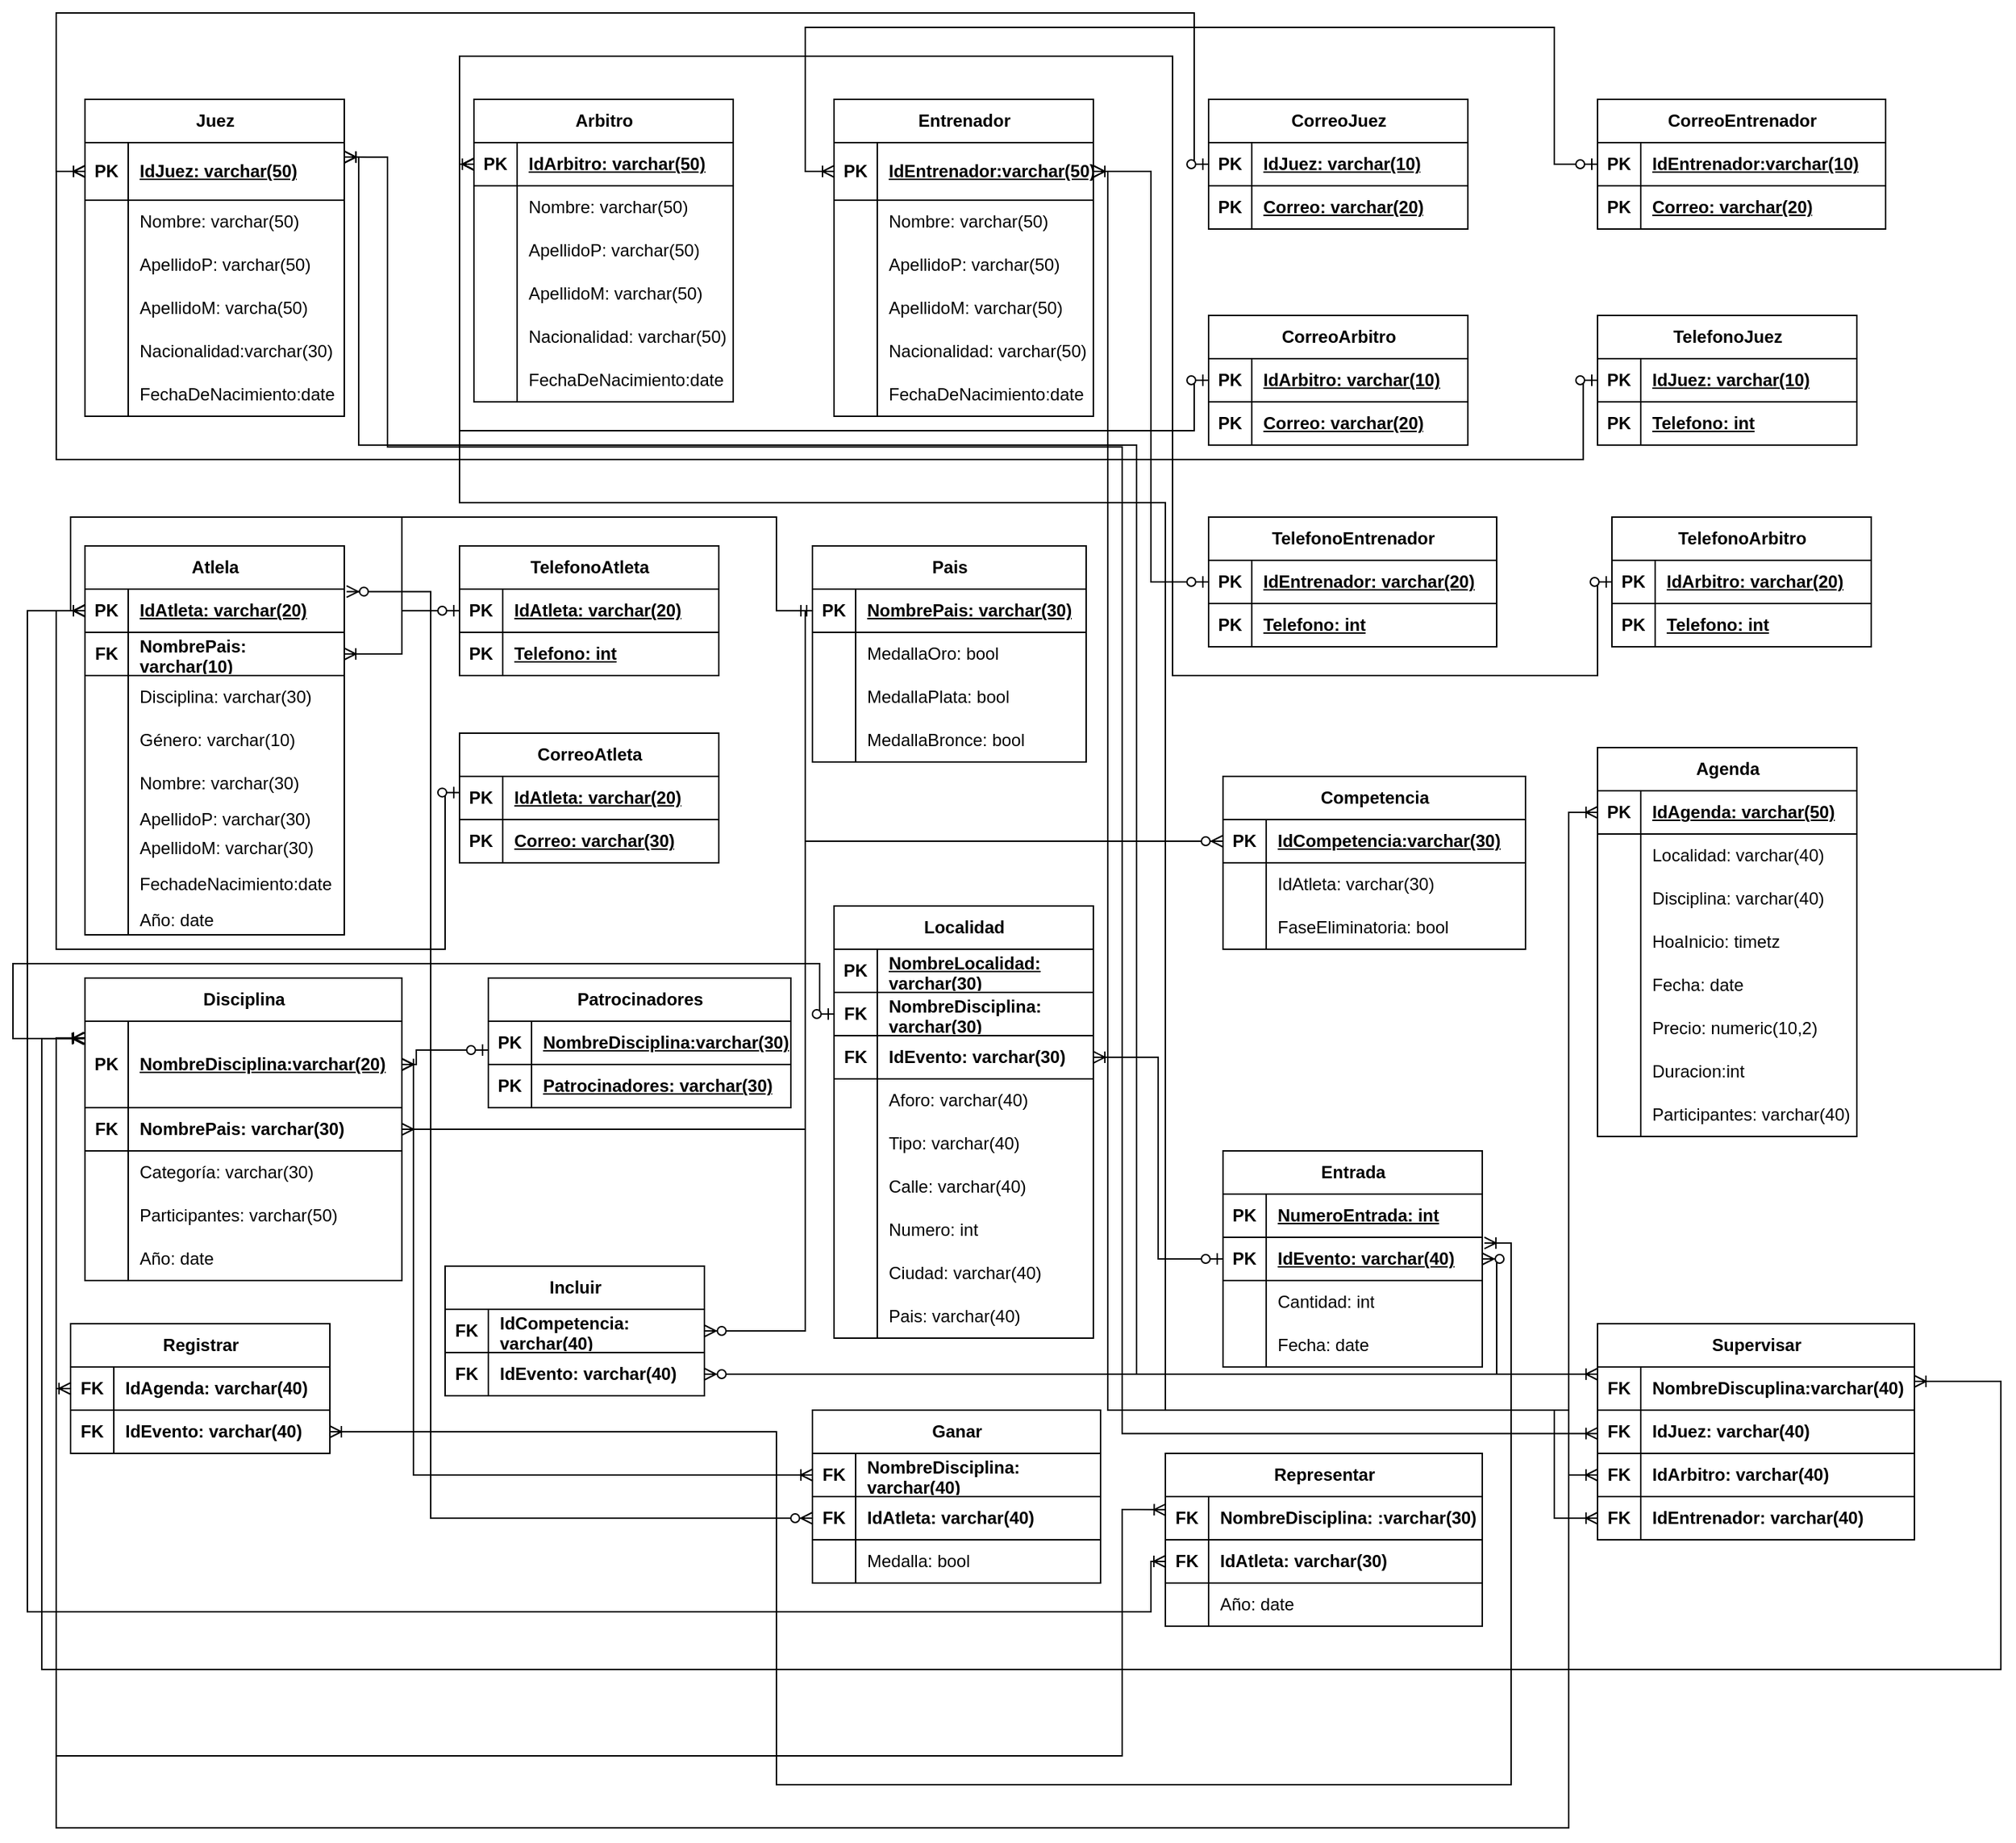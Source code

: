 <mxfile version="24.7.16">
  <diagram name="Página-1" id="i3RGy3jHKS_eLqHuP-7n">
    <mxGraphModel grid="1" page="1" gridSize="10" guides="1" tooltips="1" connect="1" arrows="1" fold="1" pageScale="1" pageWidth="2000" pageHeight="2000" math="0" shadow="0">
      <root>
        <mxCell id="0" />
        <mxCell id="1" parent="0" />
        <mxCell id="isIUH7EVmCxMqTcSG4ie-1" value="Juez" style="shape=table;startSize=30;container=1;collapsible=1;childLayout=tableLayout;fixedRows=1;rowLines=0;fontStyle=1;align=center;resizeLast=1;html=1;" vertex="1" parent="1">
          <mxGeometry x="190" y="80" width="180" height="220" as="geometry" />
        </mxCell>
        <mxCell id="isIUH7EVmCxMqTcSG4ie-2" value="" style="shape=tableRow;horizontal=0;startSize=0;swimlaneHead=0;swimlaneBody=0;fillColor=none;collapsible=0;dropTarget=0;points=[[0,0.5],[1,0.5]];portConstraint=eastwest;top=0;left=0;right=0;bottom=1;" vertex="1" parent="isIUH7EVmCxMqTcSG4ie-1">
          <mxGeometry y="30" width="180" height="40" as="geometry" />
        </mxCell>
        <mxCell id="isIUH7EVmCxMqTcSG4ie-3" value="PK" style="shape=partialRectangle;connectable=0;fillColor=none;top=0;left=0;bottom=0;right=0;fontStyle=1;overflow=hidden;whiteSpace=wrap;html=1;" vertex="1" parent="isIUH7EVmCxMqTcSG4ie-2">
          <mxGeometry width="30" height="40" as="geometry">
            <mxRectangle width="30" height="40" as="alternateBounds" />
          </mxGeometry>
        </mxCell>
        <mxCell id="isIUH7EVmCxMqTcSG4ie-4" value="IdJuez: varchar(50)" style="shape=partialRectangle;connectable=0;fillColor=none;top=0;left=0;bottom=0;right=0;align=left;spacingLeft=6;fontStyle=5;overflow=hidden;whiteSpace=wrap;html=1;" vertex="1" parent="isIUH7EVmCxMqTcSG4ie-2">
          <mxGeometry x="30" width="150" height="40" as="geometry">
            <mxRectangle width="150" height="40" as="alternateBounds" />
          </mxGeometry>
        </mxCell>
        <mxCell id="isIUH7EVmCxMqTcSG4ie-5" value="" style="shape=tableRow;horizontal=0;startSize=0;swimlaneHead=0;swimlaneBody=0;fillColor=none;collapsible=0;dropTarget=0;points=[[0,0.5],[1,0.5]];portConstraint=eastwest;top=0;left=0;right=0;bottom=0;" vertex="1" parent="isIUH7EVmCxMqTcSG4ie-1">
          <mxGeometry y="70" width="180" height="30" as="geometry" />
        </mxCell>
        <mxCell id="isIUH7EVmCxMqTcSG4ie-6" value="" style="shape=partialRectangle;connectable=0;fillColor=none;top=0;left=0;bottom=0;right=0;editable=1;overflow=hidden;whiteSpace=wrap;html=1;" vertex="1" parent="isIUH7EVmCxMqTcSG4ie-5">
          <mxGeometry width="30" height="30" as="geometry">
            <mxRectangle width="30" height="30" as="alternateBounds" />
          </mxGeometry>
        </mxCell>
        <mxCell id="isIUH7EVmCxMqTcSG4ie-7" value="Nombre: varchar(50)" style="shape=partialRectangle;connectable=0;fillColor=none;top=0;left=0;bottom=0;right=0;align=left;spacingLeft=6;overflow=hidden;whiteSpace=wrap;html=1;" vertex="1" parent="isIUH7EVmCxMqTcSG4ie-5">
          <mxGeometry x="30" width="150" height="30" as="geometry">
            <mxRectangle width="150" height="30" as="alternateBounds" />
          </mxGeometry>
        </mxCell>
        <mxCell id="isIUH7EVmCxMqTcSG4ie-8" value="" style="shape=tableRow;horizontal=0;startSize=0;swimlaneHead=0;swimlaneBody=0;fillColor=none;collapsible=0;dropTarget=0;points=[[0,0.5],[1,0.5]];portConstraint=eastwest;top=0;left=0;right=0;bottom=0;" vertex="1" parent="isIUH7EVmCxMqTcSG4ie-1">
          <mxGeometry y="100" width="180" height="30" as="geometry" />
        </mxCell>
        <mxCell id="isIUH7EVmCxMqTcSG4ie-9" value="" style="shape=partialRectangle;connectable=0;fillColor=none;top=0;left=0;bottom=0;right=0;editable=1;overflow=hidden;whiteSpace=wrap;html=1;" vertex="1" parent="isIUH7EVmCxMqTcSG4ie-8">
          <mxGeometry width="30" height="30" as="geometry">
            <mxRectangle width="30" height="30" as="alternateBounds" />
          </mxGeometry>
        </mxCell>
        <mxCell id="isIUH7EVmCxMqTcSG4ie-10" value="ApellidoP: varchar(50)" style="shape=partialRectangle;connectable=0;fillColor=none;top=0;left=0;bottom=0;right=0;align=left;spacingLeft=6;overflow=hidden;whiteSpace=wrap;html=1;" vertex="1" parent="isIUH7EVmCxMqTcSG4ie-8">
          <mxGeometry x="30" width="150" height="30" as="geometry">
            <mxRectangle width="150" height="30" as="alternateBounds" />
          </mxGeometry>
        </mxCell>
        <mxCell id="isIUH7EVmCxMqTcSG4ie-11" value="" style="shape=tableRow;horizontal=0;startSize=0;swimlaneHead=0;swimlaneBody=0;fillColor=none;collapsible=0;dropTarget=0;points=[[0,0.5],[1,0.5]];portConstraint=eastwest;top=0;left=0;right=0;bottom=0;" vertex="1" parent="isIUH7EVmCxMqTcSG4ie-1">
          <mxGeometry y="130" width="180" height="30" as="geometry" />
        </mxCell>
        <mxCell id="isIUH7EVmCxMqTcSG4ie-12" value="" style="shape=partialRectangle;connectable=0;fillColor=none;top=0;left=0;bottom=0;right=0;editable=1;overflow=hidden;whiteSpace=wrap;html=1;" vertex="1" parent="isIUH7EVmCxMqTcSG4ie-11">
          <mxGeometry width="30" height="30" as="geometry">
            <mxRectangle width="30" height="30" as="alternateBounds" />
          </mxGeometry>
        </mxCell>
        <mxCell id="isIUH7EVmCxMqTcSG4ie-13" value="ApellidoM: varcha(50)" style="shape=partialRectangle;connectable=0;fillColor=none;top=0;left=0;bottom=0;right=0;align=left;spacingLeft=6;overflow=hidden;whiteSpace=wrap;html=1;" vertex="1" parent="isIUH7EVmCxMqTcSG4ie-11">
          <mxGeometry x="30" width="150" height="30" as="geometry">
            <mxRectangle width="150" height="30" as="alternateBounds" />
          </mxGeometry>
        </mxCell>
        <mxCell id="isIUH7EVmCxMqTcSG4ie-14" value="" style="shape=tableRow;horizontal=0;startSize=0;swimlaneHead=0;swimlaneBody=0;fillColor=none;collapsible=0;dropTarget=0;points=[[0,0.5],[1,0.5]];portConstraint=eastwest;top=0;left=0;right=0;bottom=0;" vertex="1" parent="isIUH7EVmCxMqTcSG4ie-1">
          <mxGeometry y="160" width="180" height="30" as="geometry" />
        </mxCell>
        <mxCell id="isIUH7EVmCxMqTcSG4ie-15" value="" style="shape=partialRectangle;connectable=0;fillColor=none;top=0;left=0;bottom=0;right=0;editable=1;overflow=hidden;whiteSpace=wrap;html=1;" vertex="1" parent="isIUH7EVmCxMqTcSG4ie-14">
          <mxGeometry width="30" height="30" as="geometry">
            <mxRectangle width="30" height="30" as="alternateBounds" />
          </mxGeometry>
        </mxCell>
        <mxCell id="isIUH7EVmCxMqTcSG4ie-16" value="Nacionalidad:varchar(30)" style="shape=partialRectangle;connectable=0;fillColor=none;top=0;left=0;bottom=0;right=0;align=left;spacingLeft=6;overflow=hidden;whiteSpace=wrap;html=1;" vertex="1" parent="isIUH7EVmCxMqTcSG4ie-14">
          <mxGeometry x="30" width="150" height="30" as="geometry">
            <mxRectangle width="150" height="30" as="alternateBounds" />
          </mxGeometry>
        </mxCell>
        <mxCell id="isIUH7EVmCxMqTcSG4ie-49" value="" style="shape=tableRow;horizontal=0;startSize=0;swimlaneHead=0;swimlaneBody=0;fillColor=none;collapsible=0;dropTarget=0;points=[[0,0.5],[1,0.5]];portConstraint=eastwest;top=0;left=0;right=0;bottom=0;" vertex="1" parent="isIUH7EVmCxMqTcSG4ie-1">
          <mxGeometry y="190" width="180" height="30" as="geometry" />
        </mxCell>
        <mxCell id="isIUH7EVmCxMqTcSG4ie-50" value="" style="shape=partialRectangle;connectable=0;fillColor=none;top=0;left=0;bottom=0;right=0;editable=1;overflow=hidden;whiteSpace=wrap;html=1;" vertex="1" parent="isIUH7EVmCxMqTcSG4ie-49">
          <mxGeometry width="30" height="30" as="geometry">
            <mxRectangle width="30" height="30" as="alternateBounds" />
          </mxGeometry>
        </mxCell>
        <mxCell id="isIUH7EVmCxMqTcSG4ie-51" value="FechaDeNacimiento:date" style="shape=partialRectangle;connectable=0;fillColor=none;top=0;left=0;bottom=0;right=0;align=left;spacingLeft=6;overflow=hidden;whiteSpace=wrap;html=1;" vertex="1" parent="isIUH7EVmCxMqTcSG4ie-49">
          <mxGeometry x="30" width="150" height="30" as="geometry">
            <mxRectangle width="150" height="30" as="alternateBounds" />
          </mxGeometry>
        </mxCell>
        <mxCell id="isIUH7EVmCxMqTcSG4ie-17" value="Arbitro" style="shape=table;startSize=30;container=1;collapsible=1;childLayout=tableLayout;fixedRows=1;rowLines=0;fontStyle=1;align=center;resizeLast=1;html=1;" vertex="1" parent="1">
          <mxGeometry x="460" y="80" width="180" height="210" as="geometry" />
        </mxCell>
        <mxCell id="isIUH7EVmCxMqTcSG4ie-18" value="" style="shape=tableRow;horizontal=0;startSize=0;swimlaneHead=0;swimlaneBody=0;fillColor=none;collapsible=0;dropTarget=0;points=[[0,0.5],[1,0.5]];portConstraint=eastwest;top=0;left=0;right=0;bottom=1;" vertex="1" parent="isIUH7EVmCxMqTcSG4ie-17">
          <mxGeometry y="30" width="180" height="30" as="geometry" />
        </mxCell>
        <mxCell id="isIUH7EVmCxMqTcSG4ie-19" value="PK" style="shape=partialRectangle;connectable=0;fillColor=none;top=0;left=0;bottom=0;right=0;fontStyle=1;overflow=hidden;whiteSpace=wrap;html=1;" vertex="1" parent="isIUH7EVmCxMqTcSG4ie-18">
          <mxGeometry width="30" height="30" as="geometry">
            <mxRectangle width="30" height="30" as="alternateBounds" />
          </mxGeometry>
        </mxCell>
        <mxCell id="isIUH7EVmCxMqTcSG4ie-20" value="IdArbitro:&amp;nbsp;varchar(50)" style="shape=partialRectangle;connectable=0;fillColor=none;top=0;left=0;bottom=0;right=0;align=left;spacingLeft=6;fontStyle=5;overflow=hidden;whiteSpace=wrap;html=1;" vertex="1" parent="isIUH7EVmCxMqTcSG4ie-18">
          <mxGeometry x="30" width="150" height="30" as="geometry">
            <mxRectangle width="150" height="30" as="alternateBounds" />
          </mxGeometry>
        </mxCell>
        <mxCell id="isIUH7EVmCxMqTcSG4ie-21" value="" style="shape=tableRow;horizontal=0;startSize=0;swimlaneHead=0;swimlaneBody=0;fillColor=none;collapsible=0;dropTarget=0;points=[[0,0.5],[1,0.5]];portConstraint=eastwest;top=0;left=0;right=0;bottom=0;" vertex="1" parent="isIUH7EVmCxMqTcSG4ie-17">
          <mxGeometry y="60" width="180" height="30" as="geometry" />
        </mxCell>
        <mxCell id="isIUH7EVmCxMqTcSG4ie-22" value="" style="shape=partialRectangle;connectable=0;fillColor=none;top=0;left=0;bottom=0;right=0;editable=1;overflow=hidden;whiteSpace=wrap;html=1;" vertex="1" parent="isIUH7EVmCxMqTcSG4ie-21">
          <mxGeometry width="30" height="30" as="geometry">
            <mxRectangle width="30" height="30" as="alternateBounds" />
          </mxGeometry>
        </mxCell>
        <mxCell id="isIUH7EVmCxMqTcSG4ie-23" value="Nombre: varchar(50)" style="shape=partialRectangle;connectable=0;fillColor=none;top=0;left=0;bottom=0;right=0;align=left;spacingLeft=6;overflow=hidden;whiteSpace=wrap;html=1;" vertex="1" parent="isIUH7EVmCxMqTcSG4ie-21">
          <mxGeometry x="30" width="150" height="30" as="geometry">
            <mxRectangle width="150" height="30" as="alternateBounds" />
          </mxGeometry>
        </mxCell>
        <mxCell id="isIUH7EVmCxMqTcSG4ie-24" value="" style="shape=tableRow;horizontal=0;startSize=0;swimlaneHead=0;swimlaneBody=0;fillColor=none;collapsible=0;dropTarget=0;points=[[0,0.5],[1,0.5]];portConstraint=eastwest;top=0;left=0;right=0;bottom=0;" vertex="1" parent="isIUH7EVmCxMqTcSG4ie-17">
          <mxGeometry y="90" width="180" height="30" as="geometry" />
        </mxCell>
        <mxCell id="isIUH7EVmCxMqTcSG4ie-25" value="" style="shape=partialRectangle;connectable=0;fillColor=none;top=0;left=0;bottom=0;right=0;editable=1;overflow=hidden;whiteSpace=wrap;html=1;" vertex="1" parent="isIUH7EVmCxMqTcSG4ie-24">
          <mxGeometry width="30" height="30" as="geometry">
            <mxRectangle width="30" height="30" as="alternateBounds" />
          </mxGeometry>
        </mxCell>
        <mxCell id="isIUH7EVmCxMqTcSG4ie-26" value="ApellidoP: varchar(50)" style="shape=partialRectangle;connectable=0;fillColor=none;top=0;left=0;bottom=0;right=0;align=left;spacingLeft=6;overflow=hidden;whiteSpace=wrap;html=1;" vertex="1" parent="isIUH7EVmCxMqTcSG4ie-24">
          <mxGeometry x="30" width="150" height="30" as="geometry">
            <mxRectangle width="150" height="30" as="alternateBounds" />
          </mxGeometry>
        </mxCell>
        <mxCell id="isIUH7EVmCxMqTcSG4ie-27" value="" style="shape=tableRow;horizontal=0;startSize=0;swimlaneHead=0;swimlaneBody=0;fillColor=none;collapsible=0;dropTarget=0;points=[[0,0.5],[1,0.5]];portConstraint=eastwest;top=0;left=0;right=0;bottom=0;" vertex="1" parent="isIUH7EVmCxMqTcSG4ie-17">
          <mxGeometry y="120" width="180" height="30" as="geometry" />
        </mxCell>
        <mxCell id="isIUH7EVmCxMqTcSG4ie-28" value="" style="shape=partialRectangle;connectable=0;fillColor=none;top=0;left=0;bottom=0;right=0;editable=1;overflow=hidden;whiteSpace=wrap;html=1;" vertex="1" parent="isIUH7EVmCxMqTcSG4ie-27">
          <mxGeometry width="30" height="30" as="geometry">
            <mxRectangle width="30" height="30" as="alternateBounds" />
          </mxGeometry>
        </mxCell>
        <mxCell id="isIUH7EVmCxMqTcSG4ie-29" value="ApellidoM: varchar(50)" style="shape=partialRectangle;connectable=0;fillColor=none;top=0;left=0;bottom=0;right=0;align=left;spacingLeft=6;overflow=hidden;whiteSpace=wrap;html=1;" vertex="1" parent="isIUH7EVmCxMqTcSG4ie-27">
          <mxGeometry x="30" width="150" height="30" as="geometry">
            <mxRectangle width="150" height="30" as="alternateBounds" />
          </mxGeometry>
        </mxCell>
        <mxCell id="isIUH7EVmCxMqTcSG4ie-30" value="" style="shape=tableRow;horizontal=0;startSize=0;swimlaneHead=0;swimlaneBody=0;fillColor=none;collapsible=0;dropTarget=0;points=[[0,0.5],[1,0.5]];portConstraint=eastwest;top=0;left=0;right=0;bottom=0;" vertex="1" parent="isIUH7EVmCxMqTcSG4ie-17">
          <mxGeometry y="150" width="180" height="30" as="geometry" />
        </mxCell>
        <mxCell id="isIUH7EVmCxMqTcSG4ie-31" value="" style="shape=partialRectangle;connectable=0;fillColor=none;top=0;left=0;bottom=0;right=0;editable=1;overflow=hidden;whiteSpace=wrap;html=1;" vertex="1" parent="isIUH7EVmCxMqTcSG4ie-30">
          <mxGeometry width="30" height="30" as="geometry">
            <mxRectangle width="30" height="30" as="alternateBounds" />
          </mxGeometry>
        </mxCell>
        <mxCell id="isIUH7EVmCxMqTcSG4ie-32" value="Nacionalidad: varchar(50)" style="shape=partialRectangle;connectable=0;fillColor=none;top=0;left=0;bottom=0;right=0;align=left;spacingLeft=6;overflow=hidden;whiteSpace=wrap;html=1;" vertex="1" parent="isIUH7EVmCxMqTcSG4ie-30">
          <mxGeometry x="30" width="150" height="30" as="geometry">
            <mxRectangle width="150" height="30" as="alternateBounds" />
          </mxGeometry>
        </mxCell>
        <mxCell id="isIUH7EVmCxMqTcSG4ie-52" value="" style="shape=tableRow;horizontal=0;startSize=0;swimlaneHead=0;swimlaneBody=0;fillColor=none;collapsible=0;dropTarget=0;points=[[0,0.5],[1,0.5]];portConstraint=eastwest;top=0;left=0;right=0;bottom=0;" vertex="1" parent="isIUH7EVmCxMqTcSG4ie-17">
          <mxGeometry y="180" width="180" height="30" as="geometry" />
        </mxCell>
        <mxCell id="isIUH7EVmCxMqTcSG4ie-53" value="" style="shape=partialRectangle;connectable=0;fillColor=none;top=0;left=0;bottom=0;right=0;editable=1;overflow=hidden;whiteSpace=wrap;html=1;" vertex="1" parent="isIUH7EVmCxMqTcSG4ie-52">
          <mxGeometry width="30" height="30" as="geometry">
            <mxRectangle width="30" height="30" as="alternateBounds" />
          </mxGeometry>
        </mxCell>
        <mxCell id="isIUH7EVmCxMqTcSG4ie-54" value="FechaDeNacimiento:date" style="shape=partialRectangle;connectable=0;fillColor=none;top=0;left=0;bottom=0;right=0;align=left;spacingLeft=6;overflow=hidden;whiteSpace=wrap;html=1;" vertex="1" parent="isIUH7EVmCxMqTcSG4ie-52">
          <mxGeometry x="30" width="150" height="30" as="geometry">
            <mxRectangle width="150" height="30" as="alternateBounds" />
          </mxGeometry>
        </mxCell>
        <mxCell id="isIUH7EVmCxMqTcSG4ie-33" value="Entrenador" style="shape=table;startSize=30;container=1;collapsible=1;childLayout=tableLayout;fixedRows=1;rowLines=0;fontStyle=1;align=center;resizeLast=1;html=1;" vertex="1" parent="1">
          <mxGeometry x="710" y="80" width="180" height="220" as="geometry" />
        </mxCell>
        <mxCell id="isIUH7EVmCxMqTcSG4ie-34" value="" style="shape=tableRow;horizontal=0;startSize=0;swimlaneHead=0;swimlaneBody=0;fillColor=none;collapsible=0;dropTarget=0;points=[[0,0.5],[1,0.5]];portConstraint=eastwest;top=0;left=0;right=0;bottom=1;" vertex="1" parent="isIUH7EVmCxMqTcSG4ie-33">
          <mxGeometry y="30" width="180" height="40" as="geometry" />
        </mxCell>
        <mxCell id="isIUH7EVmCxMqTcSG4ie-35" value="PK" style="shape=partialRectangle;connectable=0;fillColor=none;top=0;left=0;bottom=0;right=0;fontStyle=1;overflow=hidden;whiteSpace=wrap;html=1;" vertex="1" parent="isIUH7EVmCxMqTcSG4ie-34">
          <mxGeometry width="30" height="40" as="geometry">
            <mxRectangle width="30" height="40" as="alternateBounds" />
          </mxGeometry>
        </mxCell>
        <mxCell id="isIUH7EVmCxMqTcSG4ie-36" value="IdEntrenador:varchar(50)" style="shape=partialRectangle;connectable=0;fillColor=none;top=0;left=0;bottom=0;right=0;align=left;spacingLeft=6;fontStyle=5;overflow=hidden;whiteSpace=wrap;html=1;" vertex="1" parent="isIUH7EVmCxMqTcSG4ie-34">
          <mxGeometry x="30" width="150" height="40" as="geometry">
            <mxRectangle width="150" height="40" as="alternateBounds" />
          </mxGeometry>
        </mxCell>
        <mxCell id="isIUH7EVmCxMqTcSG4ie-37" value="" style="shape=tableRow;horizontal=0;startSize=0;swimlaneHead=0;swimlaneBody=0;fillColor=none;collapsible=0;dropTarget=0;points=[[0,0.5],[1,0.5]];portConstraint=eastwest;top=0;left=0;right=0;bottom=0;" vertex="1" parent="isIUH7EVmCxMqTcSG4ie-33">
          <mxGeometry y="70" width="180" height="30" as="geometry" />
        </mxCell>
        <mxCell id="isIUH7EVmCxMqTcSG4ie-38" value="" style="shape=partialRectangle;connectable=0;fillColor=none;top=0;left=0;bottom=0;right=0;editable=1;overflow=hidden;whiteSpace=wrap;html=1;" vertex="1" parent="isIUH7EVmCxMqTcSG4ie-37">
          <mxGeometry width="30" height="30" as="geometry">
            <mxRectangle width="30" height="30" as="alternateBounds" />
          </mxGeometry>
        </mxCell>
        <mxCell id="isIUH7EVmCxMqTcSG4ie-39" value="Nombre: varchar(50)" style="shape=partialRectangle;connectable=0;fillColor=none;top=0;left=0;bottom=0;right=0;align=left;spacingLeft=6;overflow=hidden;whiteSpace=wrap;html=1;" vertex="1" parent="isIUH7EVmCxMqTcSG4ie-37">
          <mxGeometry x="30" width="150" height="30" as="geometry">
            <mxRectangle width="150" height="30" as="alternateBounds" />
          </mxGeometry>
        </mxCell>
        <mxCell id="isIUH7EVmCxMqTcSG4ie-40" value="" style="shape=tableRow;horizontal=0;startSize=0;swimlaneHead=0;swimlaneBody=0;fillColor=none;collapsible=0;dropTarget=0;points=[[0,0.5],[1,0.5]];portConstraint=eastwest;top=0;left=0;right=0;bottom=0;" vertex="1" parent="isIUH7EVmCxMqTcSG4ie-33">
          <mxGeometry y="100" width="180" height="30" as="geometry" />
        </mxCell>
        <mxCell id="isIUH7EVmCxMqTcSG4ie-41" value="" style="shape=partialRectangle;connectable=0;fillColor=none;top=0;left=0;bottom=0;right=0;editable=1;overflow=hidden;whiteSpace=wrap;html=1;" vertex="1" parent="isIUH7EVmCxMqTcSG4ie-40">
          <mxGeometry width="30" height="30" as="geometry">
            <mxRectangle width="30" height="30" as="alternateBounds" />
          </mxGeometry>
        </mxCell>
        <mxCell id="isIUH7EVmCxMqTcSG4ie-42" value="ApellidoP: varchar(50)" style="shape=partialRectangle;connectable=0;fillColor=none;top=0;left=0;bottom=0;right=0;align=left;spacingLeft=6;overflow=hidden;whiteSpace=wrap;html=1;" vertex="1" parent="isIUH7EVmCxMqTcSG4ie-40">
          <mxGeometry x="30" width="150" height="30" as="geometry">
            <mxRectangle width="150" height="30" as="alternateBounds" />
          </mxGeometry>
        </mxCell>
        <mxCell id="isIUH7EVmCxMqTcSG4ie-43" value="" style="shape=tableRow;horizontal=0;startSize=0;swimlaneHead=0;swimlaneBody=0;fillColor=none;collapsible=0;dropTarget=0;points=[[0,0.5],[1,0.5]];portConstraint=eastwest;top=0;left=0;right=0;bottom=0;" vertex="1" parent="isIUH7EVmCxMqTcSG4ie-33">
          <mxGeometry y="130" width="180" height="30" as="geometry" />
        </mxCell>
        <mxCell id="isIUH7EVmCxMqTcSG4ie-44" value="" style="shape=partialRectangle;connectable=0;fillColor=none;top=0;left=0;bottom=0;right=0;editable=1;overflow=hidden;whiteSpace=wrap;html=1;" vertex="1" parent="isIUH7EVmCxMqTcSG4ie-43">
          <mxGeometry width="30" height="30" as="geometry">
            <mxRectangle width="30" height="30" as="alternateBounds" />
          </mxGeometry>
        </mxCell>
        <mxCell id="isIUH7EVmCxMqTcSG4ie-45" value="ApellidoM: varchar(50)" style="shape=partialRectangle;connectable=0;fillColor=none;top=0;left=0;bottom=0;right=0;align=left;spacingLeft=6;overflow=hidden;whiteSpace=wrap;html=1;" vertex="1" parent="isIUH7EVmCxMqTcSG4ie-43">
          <mxGeometry x="30" width="150" height="30" as="geometry">
            <mxRectangle width="150" height="30" as="alternateBounds" />
          </mxGeometry>
        </mxCell>
        <mxCell id="isIUH7EVmCxMqTcSG4ie-46" value="" style="shape=tableRow;horizontal=0;startSize=0;swimlaneHead=0;swimlaneBody=0;fillColor=none;collapsible=0;dropTarget=0;points=[[0,0.5],[1,0.5]];portConstraint=eastwest;top=0;left=0;right=0;bottom=0;" vertex="1" parent="isIUH7EVmCxMqTcSG4ie-33">
          <mxGeometry y="160" width="180" height="30" as="geometry" />
        </mxCell>
        <mxCell id="isIUH7EVmCxMqTcSG4ie-47" value="" style="shape=partialRectangle;connectable=0;fillColor=none;top=0;left=0;bottom=0;right=0;editable=1;overflow=hidden;whiteSpace=wrap;html=1;" vertex="1" parent="isIUH7EVmCxMqTcSG4ie-46">
          <mxGeometry width="30" height="30" as="geometry">
            <mxRectangle width="30" height="30" as="alternateBounds" />
          </mxGeometry>
        </mxCell>
        <mxCell id="isIUH7EVmCxMqTcSG4ie-48" value="Nacionalidad: varchar(50)" style="shape=partialRectangle;connectable=0;fillColor=none;top=0;left=0;bottom=0;right=0;align=left;spacingLeft=6;overflow=hidden;whiteSpace=wrap;html=1;" vertex="1" parent="isIUH7EVmCxMqTcSG4ie-46">
          <mxGeometry x="30" width="150" height="30" as="geometry">
            <mxRectangle width="150" height="30" as="alternateBounds" />
          </mxGeometry>
        </mxCell>
        <mxCell id="isIUH7EVmCxMqTcSG4ie-55" value="" style="shape=tableRow;horizontal=0;startSize=0;swimlaneHead=0;swimlaneBody=0;fillColor=none;collapsible=0;dropTarget=0;points=[[0,0.5],[1,0.5]];portConstraint=eastwest;top=0;left=0;right=0;bottom=0;" vertex="1" parent="isIUH7EVmCxMqTcSG4ie-33">
          <mxGeometry y="190" width="180" height="30" as="geometry" />
        </mxCell>
        <mxCell id="isIUH7EVmCxMqTcSG4ie-56" value="" style="shape=partialRectangle;connectable=0;fillColor=none;top=0;left=0;bottom=0;right=0;editable=1;overflow=hidden;whiteSpace=wrap;html=1;" vertex="1" parent="isIUH7EVmCxMqTcSG4ie-55">
          <mxGeometry width="30" height="30" as="geometry">
            <mxRectangle width="30" height="30" as="alternateBounds" />
          </mxGeometry>
        </mxCell>
        <mxCell id="isIUH7EVmCxMqTcSG4ie-57" value="FechaDeNacimiento:date" style="shape=partialRectangle;connectable=0;fillColor=none;top=0;left=0;bottom=0;right=0;align=left;spacingLeft=6;overflow=hidden;whiteSpace=wrap;html=1;" vertex="1" parent="isIUH7EVmCxMqTcSG4ie-55">
          <mxGeometry x="30" width="150" height="30" as="geometry">
            <mxRectangle width="150" height="30" as="alternateBounds" />
          </mxGeometry>
        </mxCell>
        <mxCell id="isIUH7EVmCxMqTcSG4ie-58" value="CorreoJuez" style="shape=table;startSize=30;container=1;collapsible=1;childLayout=tableLayout;fixedRows=1;rowLines=0;fontStyle=1;align=center;resizeLast=1;html=1;" vertex="1" parent="1">
          <mxGeometry x="970" y="80" width="180" height="90" as="geometry" />
        </mxCell>
        <mxCell id="isIUH7EVmCxMqTcSG4ie-59" value="" style="shape=tableRow;horizontal=0;startSize=0;swimlaneHead=0;swimlaneBody=0;fillColor=none;collapsible=0;dropTarget=0;points=[[0,0.5],[1,0.5]];portConstraint=eastwest;top=0;left=0;right=0;bottom=1;" vertex="1" parent="isIUH7EVmCxMqTcSG4ie-58">
          <mxGeometry y="30" width="180" height="30" as="geometry" />
        </mxCell>
        <mxCell id="isIUH7EVmCxMqTcSG4ie-60" value="PK" style="shape=partialRectangle;connectable=0;fillColor=none;top=0;left=0;bottom=0;right=0;fontStyle=1;overflow=hidden;whiteSpace=wrap;html=1;" vertex="1" parent="isIUH7EVmCxMqTcSG4ie-59">
          <mxGeometry width="30" height="30" as="geometry">
            <mxRectangle width="30" height="30" as="alternateBounds" />
          </mxGeometry>
        </mxCell>
        <mxCell id="isIUH7EVmCxMqTcSG4ie-61" value="IdJuez: varchar(10)" style="shape=partialRectangle;connectable=0;fillColor=none;top=0;left=0;bottom=0;right=0;align=left;spacingLeft=6;fontStyle=5;overflow=hidden;whiteSpace=wrap;html=1;" vertex="1" parent="isIUH7EVmCxMqTcSG4ie-59">
          <mxGeometry x="30" width="150" height="30" as="geometry">
            <mxRectangle width="150" height="30" as="alternateBounds" />
          </mxGeometry>
        </mxCell>
        <mxCell id="isIUH7EVmCxMqTcSG4ie-81" value="" style="shape=tableRow;horizontal=0;startSize=0;swimlaneHead=0;swimlaneBody=0;fillColor=none;collapsible=0;dropTarget=0;points=[[0,0.5],[1,0.5]];portConstraint=eastwest;top=0;left=0;right=0;bottom=1;" vertex="1" parent="isIUH7EVmCxMqTcSG4ie-58">
          <mxGeometry y="60" width="180" height="30" as="geometry" />
        </mxCell>
        <mxCell id="isIUH7EVmCxMqTcSG4ie-82" value="PK" style="shape=partialRectangle;connectable=0;fillColor=none;top=0;left=0;bottom=0;right=0;fontStyle=1;overflow=hidden;whiteSpace=wrap;html=1;" vertex="1" parent="isIUH7EVmCxMqTcSG4ie-81">
          <mxGeometry width="30" height="30" as="geometry">
            <mxRectangle width="30" height="30" as="alternateBounds" />
          </mxGeometry>
        </mxCell>
        <mxCell id="isIUH7EVmCxMqTcSG4ie-83" value="Correo: varchar(20)" style="shape=partialRectangle;connectable=0;fillColor=none;top=0;left=0;bottom=0;right=0;align=left;spacingLeft=6;fontStyle=5;overflow=hidden;whiteSpace=wrap;html=1;" vertex="1" parent="isIUH7EVmCxMqTcSG4ie-81">
          <mxGeometry x="30" width="150" height="30" as="geometry">
            <mxRectangle width="150" height="30" as="alternateBounds" />
          </mxGeometry>
        </mxCell>
        <mxCell id="isIUH7EVmCxMqTcSG4ie-84" value="CorreoArbitro" style="shape=table;startSize=30;container=1;collapsible=1;childLayout=tableLayout;fixedRows=1;rowLines=0;fontStyle=1;align=center;resizeLast=1;html=1;" vertex="1" parent="1">
          <mxGeometry x="970" y="230" width="180" height="90" as="geometry" />
        </mxCell>
        <mxCell id="isIUH7EVmCxMqTcSG4ie-85" value="" style="shape=tableRow;horizontal=0;startSize=0;swimlaneHead=0;swimlaneBody=0;fillColor=none;collapsible=0;dropTarget=0;points=[[0,0.5],[1,0.5]];portConstraint=eastwest;top=0;left=0;right=0;bottom=1;" vertex="1" parent="isIUH7EVmCxMqTcSG4ie-84">
          <mxGeometry y="30" width="180" height="30" as="geometry" />
        </mxCell>
        <mxCell id="isIUH7EVmCxMqTcSG4ie-86" value="PK" style="shape=partialRectangle;connectable=0;fillColor=none;top=0;left=0;bottom=0;right=0;fontStyle=1;overflow=hidden;whiteSpace=wrap;html=1;" vertex="1" parent="isIUH7EVmCxMqTcSG4ie-85">
          <mxGeometry width="30" height="30" as="geometry">
            <mxRectangle width="30" height="30" as="alternateBounds" />
          </mxGeometry>
        </mxCell>
        <mxCell id="isIUH7EVmCxMqTcSG4ie-87" value="IdArbitro: varchar(10)" style="shape=partialRectangle;connectable=0;fillColor=none;top=0;left=0;bottom=0;right=0;align=left;spacingLeft=6;fontStyle=5;overflow=hidden;whiteSpace=wrap;html=1;" vertex="1" parent="isIUH7EVmCxMqTcSG4ie-85">
          <mxGeometry x="30" width="150" height="30" as="geometry">
            <mxRectangle width="150" height="30" as="alternateBounds" />
          </mxGeometry>
        </mxCell>
        <mxCell id="isIUH7EVmCxMqTcSG4ie-88" value="" style="shape=tableRow;horizontal=0;startSize=0;swimlaneHead=0;swimlaneBody=0;fillColor=none;collapsible=0;dropTarget=0;points=[[0,0.5],[1,0.5]];portConstraint=eastwest;top=0;left=0;right=0;bottom=1;" vertex="1" parent="isIUH7EVmCxMqTcSG4ie-84">
          <mxGeometry y="60" width="180" height="30" as="geometry" />
        </mxCell>
        <mxCell id="isIUH7EVmCxMqTcSG4ie-89" value="PK" style="shape=partialRectangle;connectable=0;fillColor=none;top=0;left=0;bottom=0;right=0;fontStyle=1;overflow=hidden;whiteSpace=wrap;html=1;" vertex="1" parent="isIUH7EVmCxMqTcSG4ie-88">
          <mxGeometry width="30" height="30" as="geometry">
            <mxRectangle width="30" height="30" as="alternateBounds" />
          </mxGeometry>
        </mxCell>
        <mxCell id="isIUH7EVmCxMqTcSG4ie-90" value="Correo: varchar(20)" style="shape=partialRectangle;connectable=0;fillColor=none;top=0;left=0;bottom=0;right=0;align=left;spacingLeft=6;fontStyle=5;overflow=hidden;whiteSpace=wrap;html=1;" vertex="1" parent="isIUH7EVmCxMqTcSG4ie-88">
          <mxGeometry x="30" width="150" height="30" as="geometry">
            <mxRectangle width="150" height="30" as="alternateBounds" />
          </mxGeometry>
        </mxCell>
        <mxCell id="isIUH7EVmCxMqTcSG4ie-91" value="CorreoEntrenador" style="shape=table;startSize=30;container=1;collapsible=1;childLayout=tableLayout;fixedRows=1;rowLines=0;fontStyle=1;align=center;resizeLast=1;html=1;" vertex="1" parent="1">
          <mxGeometry x="1240" y="80" width="200" height="90" as="geometry" />
        </mxCell>
        <mxCell id="isIUH7EVmCxMqTcSG4ie-92" value="" style="shape=tableRow;horizontal=0;startSize=0;swimlaneHead=0;swimlaneBody=0;fillColor=none;collapsible=0;dropTarget=0;points=[[0,0.5],[1,0.5]];portConstraint=eastwest;top=0;left=0;right=0;bottom=1;" vertex="1" parent="isIUH7EVmCxMqTcSG4ie-91">
          <mxGeometry y="30" width="200" height="30" as="geometry" />
        </mxCell>
        <mxCell id="isIUH7EVmCxMqTcSG4ie-93" value="PK" style="shape=partialRectangle;connectable=0;fillColor=none;top=0;left=0;bottom=0;right=0;fontStyle=1;overflow=hidden;whiteSpace=wrap;html=1;" vertex="1" parent="isIUH7EVmCxMqTcSG4ie-92">
          <mxGeometry width="30" height="30" as="geometry">
            <mxRectangle width="30" height="30" as="alternateBounds" />
          </mxGeometry>
        </mxCell>
        <mxCell id="isIUH7EVmCxMqTcSG4ie-94" value="IdEntrenador:varchar(10)" style="shape=partialRectangle;connectable=0;fillColor=none;top=0;left=0;bottom=0;right=0;align=left;spacingLeft=6;fontStyle=5;overflow=hidden;whiteSpace=wrap;html=1;" vertex="1" parent="isIUH7EVmCxMqTcSG4ie-92">
          <mxGeometry x="30" width="170" height="30" as="geometry">
            <mxRectangle width="170" height="30" as="alternateBounds" />
          </mxGeometry>
        </mxCell>
        <mxCell id="isIUH7EVmCxMqTcSG4ie-95" value="" style="shape=tableRow;horizontal=0;startSize=0;swimlaneHead=0;swimlaneBody=0;fillColor=none;collapsible=0;dropTarget=0;points=[[0,0.5],[1,0.5]];portConstraint=eastwest;top=0;left=0;right=0;bottom=1;" vertex="1" parent="isIUH7EVmCxMqTcSG4ie-91">
          <mxGeometry y="60" width="200" height="30" as="geometry" />
        </mxCell>
        <mxCell id="isIUH7EVmCxMqTcSG4ie-96" value="PK" style="shape=partialRectangle;connectable=0;fillColor=none;top=0;left=0;bottom=0;right=0;fontStyle=1;overflow=hidden;whiteSpace=wrap;html=1;" vertex="1" parent="isIUH7EVmCxMqTcSG4ie-95">
          <mxGeometry width="30" height="30" as="geometry">
            <mxRectangle width="30" height="30" as="alternateBounds" />
          </mxGeometry>
        </mxCell>
        <mxCell id="isIUH7EVmCxMqTcSG4ie-97" value="Correo: varchar(20)" style="shape=partialRectangle;connectable=0;fillColor=none;top=0;left=0;bottom=0;right=0;align=left;spacingLeft=6;fontStyle=5;overflow=hidden;whiteSpace=wrap;html=1;" vertex="1" parent="isIUH7EVmCxMqTcSG4ie-95">
          <mxGeometry x="30" width="170" height="30" as="geometry">
            <mxRectangle width="170" height="30" as="alternateBounds" />
          </mxGeometry>
        </mxCell>
        <mxCell id="isIUH7EVmCxMqTcSG4ie-98" value="TelefonoJuez" style="shape=table;startSize=30;container=1;collapsible=1;childLayout=tableLayout;fixedRows=1;rowLines=0;fontStyle=1;align=center;resizeLast=1;html=1;" vertex="1" parent="1">
          <mxGeometry x="1240" y="230" width="180" height="90" as="geometry" />
        </mxCell>
        <mxCell id="isIUH7EVmCxMqTcSG4ie-99" value="" style="shape=tableRow;horizontal=0;startSize=0;swimlaneHead=0;swimlaneBody=0;fillColor=none;collapsible=0;dropTarget=0;points=[[0,0.5],[1,0.5]];portConstraint=eastwest;top=0;left=0;right=0;bottom=1;" vertex="1" parent="isIUH7EVmCxMqTcSG4ie-98">
          <mxGeometry y="30" width="180" height="30" as="geometry" />
        </mxCell>
        <mxCell id="isIUH7EVmCxMqTcSG4ie-100" value="PK" style="shape=partialRectangle;connectable=0;fillColor=none;top=0;left=0;bottom=0;right=0;fontStyle=1;overflow=hidden;whiteSpace=wrap;html=1;" vertex="1" parent="isIUH7EVmCxMqTcSG4ie-99">
          <mxGeometry width="30" height="30" as="geometry">
            <mxRectangle width="30" height="30" as="alternateBounds" />
          </mxGeometry>
        </mxCell>
        <mxCell id="isIUH7EVmCxMqTcSG4ie-101" value="IdJuez: varchar(10)" style="shape=partialRectangle;connectable=0;fillColor=none;top=0;left=0;bottom=0;right=0;align=left;spacingLeft=6;fontStyle=5;overflow=hidden;whiteSpace=wrap;html=1;" vertex="1" parent="isIUH7EVmCxMqTcSG4ie-99">
          <mxGeometry x="30" width="150" height="30" as="geometry">
            <mxRectangle width="150" height="30" as="alternateBounds" />
          </mxGeometry>
        </mxCell>
        <mxCell id="isIUH7EVmCxMqTcSG4ie-102" value="" style="shape=tableRow;horizontal=0;startSize=0;swimlaneHead=0;swimlaneBody=0;fillColor=none;collapsible=0;dropTarget=0;points=[[0,0.5],[1,0.5]];portConstraint=eastwest;top=0;left=0;right=0;bottom=1;" vertex="1" parent="isIUH7EVmCxMqTcSG4ie-98">
          <mxGeometry y="60" width="180" height="30" as="geometry" />
        </mxCell>
        <mxCell id="isIUH7EVmCxMqTcSG4ie-103" value="PK" style="shape=partialRectangle;connectable=0;fillColor=none;top=0;left=0;bottom=0;right=0;fontStyle=1;overflow=hidden;whiteSpace=wrap;html=1;" vertex="1" parent="isIUH7EVmCxMqTcSG4ie-102">
          <mxGeometry width="30" height="30" as="geometry">
            <mxRectangle width="30" height="30" as="alternateBounds" />
          </mxGeometry>
        </mxCell>
        <mxCell id="isIUH7EVmCxMqTcSG4ie-104" value="Telefono: int" style="shape=partialRectangle;connectable=0;fillColor=none;top=0;left=0;bottom=0;right=0;align=left;spacingLeft=6;fontStyle=5;overflow=hidden;whiteSpace=wrap;html=1;" vertex="1" parent="isIUH7EVmCxMqTcSG4ie-102">
          <mxGeometry x="30" width="150" height="30" as="geometry">
            <mxRectangle width="150" height="30" as="alternateBounds" />
          </mxGeometry>
        </mxCell>
        <mxCell id="isIUH7EVmCxMqTcSG4ie-105" value="TelefonoEntrenador" style="shape=table;startSize=30;container=1;collapsible=1;childLayout=tableLayout;fixedRows=1;rowLines=0;fontStyle=1;align=center;resizeLast=1;html=1;" vertex="1" parent="1">
          <mxGeometry x="970" y="370" width="200" height="90" as="geometry" />
        </mxCell>
        <mxCell id="isIUH7EVmCxMqTcSG4ie-106" value="" style="shape=tableRow;horizontal=0;startSize=0;swimlaneHead=0;swimlaneBody=0;fillColor=none;collapsible=0;dropTarget=0;points=[[0,0.5],[1,0.5]];portConstraint=eastwest;top=0;left=0;right=0;bottom=1;" vertex="1" parent="isIUH7EVmCxMqTcSG4ie-105">
          <mxGeometry y="30" width="200" height="30" as="geometry" />
        </mxCell>
        <mxCell id="isIUH7EVmCxMqTcSG4ie-107" value="PK" style="shape=partialRectangle;connectable=0;fillColor=none;top=0;left=0;bottom=0;right=0;fontStyle=1;overflow=hidden;whiteSpace=wrap;html=1;" vertex="1" parent="isIUH7EVmCxMqTcSG4ie-106">
          <mxGeometry width="30" height="30" as="geometry">
            <mxRectangle width="30" height="30" as="alternateBounds" />
          </mxGeometry>
        </mxCell>
        <mxCell id="isIUH7EVmCxMqTcSG4ie-108" value="IdEntrenador: varchar(20)" style="shape=partialRectangle;connectable=0;fillColor=none;top=0;left=0;bottom=0;right=0;align=left;spacingLeft=6;fontStyle=5;overflow=hidden;whiteSpace=wrap;html=1;" vertex="1" parent="isIUH7EVmCxMqTcSG4ie-106">
          <mxGeometry x="30" width="170" height="30" as="geometry">
            <mxRectangle width="170" height="30" as="alternateBounds" />
          </mxGeometry>
        </mxCell>
        <mxCell id="isIUH7EVmCxMqTcSG4ie-109" value="" style="shape=tableRow;horizontal=0;startSize=0;swimlaneHead=0;swimlaneBody=0;fillColor=none;collapsible=0;dropTarget=0;points=[[0,0.5],[1,0.5]];portConstraint=eastwest;top=0;left=0;right=0;bottom=1;" vertex="1" parent="isIUH7EVmCxMqTcSG4ie-105">
          <mxGeometry y="60" width="200" height="30" as="geometry" />
        </mxCell>
        <mxCell id="isIUH7EVmCxMqTcSG4ie-110" value="PK" style="shape=partialRectangle;connectable=0;fillColor=none;top=0;left=0;bottom=0;right=0;fontStyle=1;overflow=hidden;whiteSpace=wrap;html=1;" vertex="1" parent="isIUH7EVmCxMqTcSG4ie-109">
          <mxGeometry width="30" height="30" as="geometry">
            <mxRectangle width="30" height="30" as="alternateBounds" />
          </mxGeometry>
        </mxCell>
        <mxCell id="isIUH7EVmCxMqTcSG4ie-111" value="Telefono: int" style="shape=partialRectangle;connectable=0;fillColor=none;top=0;left=0;bottom=0;right=0;align=left;spacingLeft=6;fontStyle=5;overflow=hidden;whiteSpace=wrap;html=1;" vertex="1" parent="isIUH7EVmCxMqTcSG4ie-109">
          <mxGeometry x="30" width="170" height="30" as="geometry">
            <mxRectangle width="170" height="30" as="alternateBounds" />
          </mxGeometry>
        </mxCell>
        <mxCell id="isIUH7EVmCxMqTcSG4ie-112" value="TelefonoArbitro" style="shape=table;startSize=30;container=1;collapsible=1;childLayout=tableLayout;fixedRows=1;rowLines=0;fontStyle=1;align=center;resizeLast=1;html=1;" vertex="1" parent="1">
          <mxGeometry x="1250" y="370" width="180" height="90" as="geometry" />
        </mxCell>
        <mxCell id="isIUH7EVmCxMqTcSG4ie-113" value="" style="shape=tableRow;horizontal=0;startSize=0;swimlaneHead=0;swimlaneBody=0;fillColor=none;collapsible=0;dropTarget=0;points=[[0,0.5],[1,0.5]];portConstraint=eastwest;top=0;left=0;right=0;bottom=1;" vertex="1" parent="isIUH7EVmCxMqTcSG4ie-112">
          <mxGeometry y="30" width="180" height="30" as="geometry" />
        </mxCell>
        <mxCell id="isIUH7EVmCxMqTcSG4ie-114" value="PK" style="shape=partialRectangle;connectable=0;fillColor=none;top=0;left=0;bottom=0;right=0;fontStyle=1;overflow=hidden;whiteSpace=wrap;html=1;" vertex="1" parent="isIUH7EVmCxMqTcSG4ie-113">
          <mxGeometry width="30" height="30" as="geometry">
            <mxRectangle width="30" height="30" as="alternateBounds" />
          </mxGeometry>
        </mxCell>
        <mxCell id="isIUH7EVmCxMqTcSG4ie-115" value="IdArbitro: varchar(20)" style="shape=partialRectangle;connectable=0;fillColor=none;top=0;left=0;bottom=0;right=0;align=left;spacingLeft=6;fontStyle=5;overflow=hidden;whiteSpace=wrap;html=1;" vertex="1" parent="isIUH7EVmCxMqTcSG4ie-113">
          <mxGeometry x="30" width="150" height="30" as="geometry">
            <mxRectangle width="150" height="30" as="alternateBounds" />
          </mxGeometry>
        </mxCell>
        <mxCell id="isIUH7EVmCxMqTcSG4ie-116" value="" style="shape=tableRow;horizontal=0;startSize=0;swimlaneHead=0;swimlaneBody=0;fillColor=none;collapsible=0;dropTarget=0;points=[[0,0.5],[1,0.5]];portConstraint=eastwest;top=0;left=0;right=0;bottom=1;" vertex="1" parent="isIUH7EVmCxMqTcSG4ie-112">
          <mxGeometry y="60" width="180" height="30" as="geometry" />
        </mxCell>
        <mxCell id="isIUH7EVmCxMqTcSG4ie-117" value="PK" style="shape=partialRectangle;connectable=0;fillColor=none;top=0;left=0;bottom=0;right=0;fontStyle=1;overflow=hidden;whiteSpace=wrap;html=1;" vertex="1" parent="isIUH7EVmCxMqTcSG4ie-116">
          <mxGeometry width="30" height="30" as="geometry">
            <mxRectangle width="30" height="30" as="alternateBounds" />
          </mxGeometry>
        </mxCell>
        <mxCell id="isIUH7EVmCxMqTcSG4ie-118" value="Telefono: int" style="shape=partialRectangle;connectable=0;fillColor=none;top=0;left=0;bottom=0;right=0;align=left;spacingLeft=6;fontStyle=5;overflow=hidden;whiteSpace=wrap;html=1;" vertex="1" parent="isIUH7EVmCxMqTcSG4ie-116">
          <mxGeometry x="30" width="150" height="30" as="geometry">
            <mxRectangle width="150" height="30" as="alternateBounds" />
          </mxGeometry>
        </mxCell>
        <mxCell id="isIUH7EVmCxMqTcSG4ie-119" value="Atlela" style="shape=table;startSize=30;container=1;collapsible=1;childLayout=tableLayout;fixedRows=1;rowLines=0;fontStyle=1;align=center;resizeLast=1;html=1;" vertex="1" parent="1">
          <mxGeometry x="190" y="390" width="180" height="270" as="geometry" />
        </mxCell>
        <mxCell id="isIUH7EVmCxMqTcSG4ie-120" value="" style="shape=tableRow;horizontal=0;startSize=0;swimlaneHead=0;swimlaneBody=0;fillColor=none;collapsible=0;dropTarget=0;points=[[0,0.5],[1,0.5]];portConstraint=eastwest;top=0;left=0;right=0;bottom=1;" vertex="1" parent="isIUH7EVmCxMqTcSG4ie-119">
          <mxGeometry y="30" width="180" height="30" as="geometry" />
        </mxCell>
        <mxCell id="isIUH7EVmCxMqTcSG4ie-121" value="PK" style="shape=partialRectangle;connectable=0;fillColor=none;top=0;left=0;bottom=0;right=0;fontStyle=1;overflow=hidden;whiteSpace=wrap;html=1;" vertex="1" parent="isIUH7EVmCxMqTcSG4ie-120">
          <mxGeometry width="30" height="30" as="geometry">
            <mxRectangle width="30" height="30" as="alternateBounds" />
          </mxGeometry>
        </mxCell>
        <mxCell id="isIUH7EVmCxMqTcSG4ie-122" value="IdAtleta: varchar(20)" style="shape=partialRectangle;connectable=0;fillColor=none;top=0;left=0;bottom=0;right=0;align=left;spacingLeft=6;fontStyle=5;overflow=hidden;whiteSpace=wrap;html=1;" vertex="1" parent="isIUH7EVmCxMqTcSG4ie-120">
          <mxGeometry x="30" width="150" height="30" as="geometry">
            <mxRectangle width="150" height="30" as="alternateBounds" />
          </mxGeometry>
        </mxCell>
        <mxCell id="DjiqvHN9sC_CbPxTPOrM-87" value="" style="shape=tableRow;horizontal=0;startSize=0;swimlaneHead=0;swimlaneBody=0;fillColor=none;collapsible=0;dropTarget=0;points=[[0,0.5],[1,0.5]];portConstraint=eastwest;top=0;left=0;right=0;bottom=1;" vertex="1" parent="isIUH7EVmCxMqTcSG4ie-119">
          <mxGeometry y="60" width="180" height="30" as="geometry" />
        </mxCell>
        <mxCell id="DjiqvHN9sC_CbPxTPOrM-88" value="FK" style="shape=partialRectangle;connectable=0;fillColor=none;top=0;left=0;bottom=0;right=0;fontStyle=1;overflow=hidden;whiteSpace=wrap;html=1;" vertex="1" parent="DjiqvHN9sC_CbPxTPOrM-87">
          <mxGeometry width="30" height="30" as="geometry">
            <mxRectangle width="30" height="30" as="alternateBounds" />
          </mxGeometry>
        </mxCell>
        <mxCell id="DjiqvHN9sC_CbPxTPOrM-89" value="NombrePais: varchar(10)" style="shape=partialRectangle;connectable=0;fillColor=none;top=0;left=0;bottom=0;right=0;align=left;spacingLeft=6;fontStyle=1;overflow=hidden;whiteSpace=wrap;html=1;" vertex="1" parent="DjiqvHN9sC_CbPxTPOrM-87">
          <mxGeometry x="30" width="150" height="30" as="geometry">
            <mxRectangle width="150" height="30" as="alternateBounds" />
          </mxGeometry>
        </mxCell>
        <mxCell id="isIUH7EVmCxMqTcSG4ie-123" value="" style="shape=tableRow;horizontal=0;startSize=0;swimlaneHead=0;swimlaneBody=0;fillColor=none;collapsible=0;dropTarget=0;points=[[0,0.5],[1,0.5]];portConstraint=eastwest;top=0;left=0;right=0;bottom=0;" vertex="1" parent="isIUH7EVmCxMqTcSG4ie-119">
          <mxGeometry y="90" width="180" height="30" as="geometry" />
        </mxCell>
        <mxCell id="isIUH7EVmCxMqTcSG4ie-124" value="" style="shape=partialRectangle;connectable=0;fillColor=none;top=0;left=0;bottom=0;right=0;editable=1;overflow=hidden;whiteSpace=wrap;html=1;" vertex="1" parent="isIUH7EVmCxMqTcSG4ie-123">
          <mxGeometry width="30" height="30" as="geometry">
            <mxRectangle width="30" height="30" as="alternateBounds" />
          </mxGeometry>
        </mxCell>
        <mxCell id="isIUH7EVmCxMqTcSG4ie-125" value="Disciplina: varchar(30)" style="shape=partialRectangle;connectable=0;fillColor=none;top=0;left=0;bottom=0;right=0;align=left;spacingLeft=6;overflow=hidden;whiteSpace=wrap;html=1;" vertex="1" parent="isIUH7EVmCxMqTcSG4ie-123">
          <mxGeometry x="30" width="150" height="30" as="geometry">
            <mxRectangle width="150" height="30" as="alternateBounds" />
          </mxGeometry>
        </mxCell>
        <mxCell id="isIUH7EVmCxMqTcSG4ie-126" value="" style="shape=tableRow;horizontal=0;startSize=0;swimlaneHead=0;swimlaneBody=0;fillColor=none;collapsible=0;dropTarget=0;points=[[0,0.5],[1,0.5]];portConstraint=eastwest;top=0;left=0;right=0;bottom=0;" vertex="1" parent="isIUH7EVmCxMqTcSG4ie-119">
          <mxGeometry y="120" width="180" height="30" as="geometry" />
        </mxCell>
        <mxCell id="isIUH7EVmCxMqTcSG4ie-127" value="" style="shape=partialRectangle;connectable=0;fillColor=none;top=0;left=0;bottom=0;right=0;editable=1;overflow=hidden;whiteSpace=wrap;html=1;" vertex="1" parent="isIUH7EVmCxMqTcSG4ie-126">
          <mxGeometry width="30" height="30" as="geometry">
            <mxRectangle width="30" height="30" as="alternateBounds" />
          </mxGeometry>
        </mxCell>
        <mxCell id="isIUH7EVmCxMqTcSG4ie-128" value="Género: varchar(10)" style="shape=partialRectangle;connectable=0;fillColor=none;top=0;left=0;bottom=0;right=0;align=left;spacingLeft=6;overflow=hidden;whiteSpace=wrap;html=1;" vertex="1" parent="isIUH7EVmCxMqTcSG4ie-126">
          <mxGeometry x="30" width="150" height="30" as="geometry">
            <mxRectangle width="150" height="30" as="alternateBounds" />
          </mxGeometry>
        </mxCell>
        <mxCell id="isIUH7EVmCxMqTcSG4ie-129" value="" style="shape=tableRow;horizontal=0;startSize=0;swimlaneHead=0;swimlaneBody=0;fillColor=none;collapsible=0;dropTarget=0;points=[[0,0.5],[1,0.5]];portConstraint=eastwest;top=0;left=0;right=0;bottom=0;" vertex="1" parent="isIUH7EVmCxMqTcSG4ie-119">
          <mxGeometry y="150" width="180" height="30" as="geometry" />
        </mxCell>
        <mxCell id="isIUH7EVmCxMqTcSG4ie-130" value="" style="shape=partialRectangle;connectable=0;fillColor=none;top=0;left=0;bottom=0;right=0;editable=1;overflow=hidden;whiteSpace=wrap;html=1;" vertex="1" parent="isIUH7EVmCxMqTcSG4ie-129">
          <mxGeometry width="30" height="30" as="geometry">
            <mxRectangle width="30" height="30" as="alternateBounds" />
          </mxGeometry>
        </mxCell>
        <mxCell id="isIUH7EVmCxMqTcSG4ie-131" value="Nombre: varchar(30)" style="shape=partialRectangle;connectable=0;fillColor=none;top=0;left=0;bottom=0;right=0;align=left;spacingLeft=6;overflow=hidden;whiteSpace=wrap;html=1;" vertex="1" parent="isIUH7EVmCxMqTcSG4ie-129">
          <mxGeometry x="30" width="150" height="30" as="geometry">
            <mxRectangle width="150" height="30" as="alternateBounds" />
          </mxGeometry>
        </mxCell>
        <mxCell id="isIUH7EVmCxMqTcSG4ie-132" value="" style="shape=tableRow;horizontal=0;startSize=0;swimlaneHead=0;swimlaneBody=0;fillColor=none;collapsible=0;dropTarget=0;points=[[0,0.5],[1,0.5]];portConstraint=eastwest;top=0;left=0;right=0;bottom=0;" vertex="1" parent="isIUH7EVmCxMqTcSG4ie-119">
          <mxGeometry y="180" width="180" height="20" as="geometry" />
        </mxCell>
        <mxCell id="isIUH7EVmCxMqTcSG4ie-133" value="" style="shape=partialRectangle;connectable=0;fillColor=none;top=0;left=0;bottom=0;right=0;editable=1;overflow=hidden;whiteSpace=wrap;html=1;" vertex="1" parent="isIUH7EVmCxMqTcSG4ie-132">
          <mxGeometry width="30" height="20" as="geometry">
            <mxRectangle width="30" height="20" as="alternateBounds" />
          </mxGeometry>
        </mxCell>
        <mxCell id="isIUH7EVmCxMqTcSG4ie-134" value="ApellidoP: varchar(30)" style="shape=partialRectangle;connectable=0;fillColor=none;top=0;left=0;bottom=0;right=0;align=left;spacingLeft=6;overflow=hidden;whiteSpace=wrap;html=1;" vertex="1" parent="isIUH7EVmCxMqTcSG4ie-132">
          <mxGeometry x="30" width="150" height="20" as="geometry">
            <mxRectangle width="150" height="20" as="alternateBounds" />
          </mxGeometry>
        </mxCell>
        <mxCell id="isIUH7EVmCxMqTcSG4ie-135" value="" style="shape=tableRow;horizontal=0;startSize=0;swimlaneHead=0;swimlaneBody=0;fillColor=none;collapsible=0;dropTarget=0;points=[[0,0.5],[1,0.5]];portConstraint=eastwest;top=0;left=0;right=0;bottom=0;" vertex="1" parent="isIUH7EVmCxMqTcSG4ie-119">
          <mxGeometry y="200" width="180" height="20" as="geometry" />
        </mxCell>
        <mxCell id="isIUH7EVmCxMqTcSG4ie-136" value="" style="shape=partialRectangle;connectable=0;fillColor=none;top=0;left=0;bottom=0;right=0;editable=1;overflow=hidden;whiteSpace=wrap;html=1;" vertex="1" parent="isIUH7EVmCxMqTcSG4ie-135">
          <mxGeometry width="30" height="20" as="geometry">
            <mxRectangle width="30" height="20" as="alternateBounds" />
          </mxGeometry>
        </mxCell>
        <mxCell id="isIUH7EVmCxMqTcSG4ie-137" value="ApellidoM: varchar(30)" style="shape=partialRectangle;connectable=0;fillColor=none;top=0;left=0;bottom=0;right=0;align=left;spacingLeft=6;overflow=hidden;whiteSpace=wrap;html=1;" vertex="1" parent="isIUH7EVmCxMqTcSG4ie-135">
          <mxGeometry x="30" width="150" height="20" as="geometry">
            <mxRectangle width="150" height="20" as="alternateBounds" />
          </mxGeometry>
        </mxCell>
        <mxCell id="VRHU4SzCGpr9i05BIhq--1" value="" style="shape=tableRow;horizontal=0;startSize=0;swimlaneHead=0;swimlaneBody=0;fillColor=none;collapsible=0;dropTarget=0;points=[[0,0.5],[1,0.5]];portConstraint=eastwest;top=0;left=0;right=0;bottom=0;" vertex="1" parent="isIUH7EVmCxMqTcSG4ie-119">
          <mxGeometry y="220" width="180" height="30" as="geometry" />
        </mxCell>
        <mxCell id="VRHU4SzCGpr9i05BIhq--2" value="" style="shape=partialRectangle;connectable=0;fillColor=none;top=0;left=0;bottom=0;right=0;editable=1;overflow=hidden;whiteSpace=wrap;html=1;" vertex="1" parent="VRHU4SzCGpr9i05BIhq--1">
          <mxGeometry width="30" height="30" as="geometry">
            <mxRectangle width="30" height="30" as="alternateBounds" />
          </mxGeometry>
        </mxCell>
        <mxCell id="VRHU4SzCGpr9i05BIhq--3" value="FechadeNacimiento:date" style="shape=partialRectangle;connectable=0;fillColor=none;top=0;left=0;bottom=0;right=0;align=left;spacingLeft=6;overflow=hidden;whiteSpace=wrap;html=1;" vertex="1" parent="VRHU4SzCGpr9i05BIhq--1">
          <mxGeometry x="30" width="150" height="30" as="geometry">
            <mxRectangle width="150" height="30" as="alternateBounds" />
          </mxGeometry>
        </mxCell>
        <mxCell id="DjiqvHN9sC_CbPxTPOrM-90" value="" style="shape=tableRow;horizontal=0;startSize=0;swimlaneHead=0;swimlaneBody=0;fillColor=none;collapsible=0;dropTarget=0;points=[[0,0.5],[1,0.5]];portConstraint=eastwest;top=0;left=0;right=0;bottom=0;" vertex="1" parent="isIUH7EVmCxMqTcSG4ie-119">
          <mxGeometry y="250" width="180" height="20" as="geometry" />
        </mxCell>
        <mxCell id="DjiqvHN9sC_CbPxTPOrM-91" value="" style="shape=partialRectangle;connectable=0;fillColor=none;top=0;left=0;bottom=0;right=0;editable=1;overflow=hidden;whiteSpace=wrap;html=1;" vertex="1" parent="DjiqvHN9sC_CbPxTPOrM-90">
          <mxGeometry width="30" height="20" as="geometry">
            <mxRectangle width="30" height="20" as="alternateBounds" />
          </mxGeometry>
        </mxCell>
        <mxCell id="DjiqvHN9sC_CbPxTPOrM-92" value="Año: date" style="shape=partialRectangle;connectable=0;fillColor=none;top=0;left=0;bottom=0;right=0;align=left;spacingLeft=6;overflow=hidden;whiteSpace=wrap;html=1;" vertex="1" parent="DjiqvHN9sC_CbPxTPOrM-90">
          <mxGeometry x="30" width="150" height="20" as="geometry">
            <mxRectangle width="150" height="20" as="alternateBounds" />
          </mxGeometry>
        </mxCell>
        <mxCell id="isIUH7EVmCxMqTcSG4ie-138" value="TelefonoAtleta" style="shape=table;startSize=30;container=1;collapsible=1;childLayout=tableLayout;fixedRows=1;rowLines=0;fontStyle=1;align=center;resizeLast=1;html=1;" vertex="1" parent="1">
          <mxGeometry x="450" y="390" width="180" height="90" as="geometry" />
        </mxCell>
        <mxCell id="isIUH7EVmCxMqTcSG4ie-139" value="" style="shape=tableRow;horizontal=0;startSize=0;swimlaneHead=0;swimlaneBody=0;fillColor=none;collapsible=0;dropTarget=0;points=[[0,0.5],[1,0.5]];portConstraint=eastwest;top=0;left=0;right=0;bottom=1;" vertex="1" parent="isIUH7EVmCxMqTcSG4ie-138">
          <mxGeometry y="30" width="180" height="30" as="geometry" />
        </mxCell>
        <mxCell id="isIUH7EVmCxMqTcSG4ie-140" value="PK" style="shape=partialRectangle;connectable=0;fillColor=none;top=0;left=0;bottom=0;right=0;fontStyle=1;overflow=hidden;whiteSpace=wrap;html=1;" vertex="1" parent="isIUH7EVmCxMqTcSG4ie-139">
          <mxGeometry width="30" height="30" as="geometry">
            <mxRectangle width="30" height="30" as="alternateBounds" />
          </mxGeometry>
        </mxCell>
        <mxCell id="isIUH7EVmCxMqTcSG4ie-141" value="IdAtleta: varchar(20)" style="shape=partialRectangle;connectable=0;fillColor=none;top=0;left=0;bottom=0;right=0;align=left;spacingLeft=6;fontStyle=5;overflow=hidden;whiteSpace=wrap;html=1;" vertex="1" parent="isIUH7EVmCxMqTcSG4ie-139">
          <mxGeometry x="30" width="150" height="30" as="geometry">
            <mxRectangle width="150" height="30" as="alternateBounds" />
          </mxGeometry>
        </mxCell>
        <mxCell id="isIUH7EVmCxMqTcSG4ie-142" value="" style="shape=tableRow;horizontal=0;startSize=0;swimlaneHead=0;swimlaneBody=0;fillColor=none;collapsible=0;dropTarget=0;points=[[0,0.5],[1,0.5]];portConstraint=eastwest;top=0;left=0;right=0;bottom=1;" vertex="1" parent="isIUH7EVmCxMqTcSG4ie-138">
          <mxGeometry y="60" width="180" height="30" as="geometry" />
        </mxCell>
        <mxCell id="isIUH7EVmCxMqTcSG4ie-143" value="PK" style="shape=partialRectangle;connectable=0;fillColor=none;top=0;left=0;bottom=0;right=0;fontStyle=1;overflow=hidden;whiteSpace=wrap;html=1;" vertex="1" parent="isIUH7EVmCxMqTcSG4ie-142">
          <mxGeometry width="30" height="30" as="geometry">
            <mxRectangle width="30" height="30" as="alternateBounds" />
          </mxGeometry>
        </mxCell>
        <mxCell id="isIUH7EVmCxMqTcSG4ie-144" value="Telefono: int" style="shape=partialRectangle;connectable=0;fillColor=none;top=0;left=0;bottom=0;right=0;align=left;spacingLeft=6;fontStyle=5;overflow=hidden;whiteSpace=wrap;html=1;" vertex="1" parent="isIUH7EVmCxMqTcSG4ie-142">
          <mxGeometry x="30" width="150" height="30" as="geometry">
            <mxRectangle width="150" height="30" as="alternateBounds" />
          </mxGeometry>
        </mxCell>
        <mxCell id="isIUH7EVmCxMqTcSG4ie-145" value="CorreoAtleta" style="shape=table;startSize=30;container=1;collapsible=1;childLayout=tableLayout;fixedRows=1;rowLines=0;fontStyle=1;align=center;resizeLast=1;html=1;" vertex="1" parent="1">
          <mxGeometry x="450" y="520" width="180" height="90" as="geometry" />
        </mxCell>
        <mxCell id="isIUH7EVmCxMqTcSG4ie-146" value="" style="shape=tableRow;horizontal=0;startSize=0;swimlaneHead=0;swimlaneBody=0;fillColor=none;collapsible=0;dropTarget=0;points=[[0,0.5],[1,0.5]];portConstraint=eastwest;top=0;left=0;right=0;bottom=1;" vertex="1" parent="isIUH7EVmCxMqTcSG4ie-145">
          <mxGeometry y="30" width="180" height="30" as="geometry" />
        </mxCell>
        <mxCell id="isIUH7EVmCxMqTcSG4ie-147" value="PK" style="shape=partialRectangle;connectable=0;fillColor=none;top=0;left=0;bottom=0;right=0;fontStyle=1;overflow=hidden;whiteSpace=wrap;html=1;" vertex="1" parent="isIUH7EVmCxMqTcSG4ie-146">
          <mxGeometry width="30" height="30" as="geometry">
            <mxRectangle width="30" height="30" as="alternateBounds" />
          </mxGeometry>
        </mxCell>
        <mxCell id="isIUH7EVmCxMqTcSG4ie-148" value="IdAtleta: varchar(20)" style="shape=partialRectangle;connectable=0;fillColor=none;top=0;left=0;bottom=0;right=0;align=left;spacingLeft=6;fontStyle=5;overflow=hidden;whiteSpace=wrap;html=1;" vertex="1" parent="isIUH7EVmCxMqTcSG4ie-146">
          <mxGeometry x="30" width="150" height="30" as="geometry">
            <mxRectangle width="150" height="30" as="alternateBounds" />
          </mxGeometry>
        </mxCell>
        <mxCell id="isIUH7EVmCxMqTcSG4ie-149" value="" style="shape=tableRow;horizontal=0;startSize=0;swimlaneHead=0;swimlaneBody=0;fillColor=none;collapsible=0;dropTarget=0;points=[[0,0.5],[1,0.5]];portConstraint=eastwest;top=0;left=0;right=0;bottom=1;" vertex="1" parent="isIUH7EVmCxMqTcSG4ie-145">
          <mxGeometry y="60" width="180" height="30" as="geometry" />
        </mxCell>
        <mxCell id="isIUH7EVmCxMqTcSG4ie-150" value="PK" style="shape=partialRectangle;connectable=0;fillColor=none;top=0;left=0;bottom=0;right=0;fontStyle=1;overflow=hidden;whiteSpace=wrap;html=1;" vertex="1" parent="isIUH7EVmCxMqTcSG4ie-149">
          <mxGeometry width="30" height="30" as="geometry">
            <mxRectangle width="30" height="30" as="alternateBounds" />
          </mxGeometry>
        </mxCell>
        <mxCell id="isIUH7EVmCxMqTcSG4ie-151" value="Correo: varchar(30)" style="shape=partialRectangle;connectable=0;fillColor=none;top=0;left=0;bottom=0;right=0;align=left;spacingLeft=6;fontStyle=5;overflow=hidden;whiteSpace=wrap;html=1;" vertex="1" parent="isIUH7EVmCxMqTcSG4ie-149">
          <mxGeometry x="30" width="150" height="30" as="geometry">
            <mxRectangle width="150" height="30" as="alternateBounds" />
          </mxGeometry>
        </mxCell>
        <mxCell id="isIUH7EVmCxMqTcSG4ie-152" value="Pais" style="shape=table;startSize=30;container=1;collapsible=1;childLayout=tableLayout;fixedRows=1;rowLines=0;fontStyle=1;align=center;resizeLast=1;html=1;" vertex="1" parent="1">
          <mxGeometry x="695" y="390" width="190" height="150" as="geometry" />
        </mxCell>
        <mxCell id="isIUH7EVmCxMqTcSG4ie-153" value="" style="shape=tableRow;horizontal=0;startSize=0;swimlaneHead=0;swimlaneBody=0;fillColor=none;collapsible=0;dropTarget=0;points=[[0,0.5],[1,0.5]];portConstraint=eastwest;top=0;left=0;right=0;bottom=1;" vertex="1" parent="isIUH7EVmCxMqTcSG4ie-152">
          <mxGeometry y="30" width="190" height="30" as="geometry" />
        </mxCell>
        <mxCell id="isIUH7EVmCxMqTcSG4ie-154" value="PK" style="shape=partialRectangle;connectable=0;fillColor=none;top=0;left=0;bottom=0;right=0;fontStyle=1;overflow=hidden;whiteSpace=wrap;html=1;" vertex="1" parent="isIUH7EVmCxMqTcSG4ie-153">
          <mxGeometry width="30" height="30" as="geometry">
            <mxRectangle width="30" height="30" as="alternateBounds" />
          </mxGeometry>
        </mxCell>
        <mxCell id="isIUH7EVmCxMqTcSG4ie-155" value="NombrePais: varchar(30)" style="shape=partialRectangle;connectable=0;fillColor=none;top=0;left=0;bottom=0;right=0;align=left;spacingLeft=6;fontStyle=5;overflow=hidden;whiteSpace=wrap;html=1;" vertex="1" parent="isIUH7EVmCxMqTcSG4ie-153">
          <mxGeometry x="30" width="160" height="30" as="geometry">
            <mxRectangle width="160" height="30" as="alternateBounds" />
          </mxGeometry>
        </mxCell>
        <mxCell id="isIUH7EVmCxMqTcSG4ie-156" value="" style="shape=tableRow;horizontal=0;startSize=0;swimlaneHead=0;swimlaneBody=0;fillColor=none;collapsible=0;dropTarget=0;points=[[0,0.5],[1,0.5]];portConstraint=eastwest;top=0;left=0;right=0;bottom=0;" vertex="1" parent="isIUH7EVmCxMqTcSG4ie-152">
          <mxGeometry y="60" width="190" height="30" as="geometry" />
        </mxCell>
        <mxCell id="isIUH7EVmCxMqTcSG4ie-157" value="" style="shape=partialRectangle;connectable=0;fillColor=none;top=0;left=0;bottom=0;right=0;editable=1;overflow=hidden;whiteSpace=wrap;html=1;" vertex="1" parent="isIUH7EVmCxMqTcSG4ie-156">
          <mxGeometry width="30" height="30" as="geometry">
            <mxRectangle width="30" height="30" as="alternateBounds" />
          </mxGeometry>
        </mxCell>
        <mxCell id="isIUH7EVmCxMqTcSG4ie-158" value="MedallaOro: bool" style="shape=partialRectangle;connectable=0;fillColor=none;top=0;left=0;bottom=0;right=0;align=left;spacingLeft=6;overflow=hidden;whiteSpace=wrap;html=1;" vertex="1" parent="isIUH7EVmCxMqTcSG4ie-156">
          <mxGeometry x="30" width="160" height="30" as="geometry">
            <mxRectangle width="160" height="30" as="alternateBounds" />
          </mxGeometry>
        </mxCell>
        <mxCell id="isIUH7EVmCxMqTcSG4ie-159" value="" style="shape=tableRow;horizontal=0;startSize=0;swimlaneHead=0;swimlaneBody=0;fillColor=none;collapsible=0;dropTarget=0;points=[[0,0.5],[1,0.5]];portConstraint=eastwest;top=0;left=0;right=0;bottom=0;" vertex="1" parent="isIUH7EVmCxMqTcSG4ie-152">
          <mxGeometry y="90" width="190" height="30" as="geometry" />
        </mxCell>
        <mxCell id="isIUH7EVmCxMqTcSG4ie-160" value="" style="shape=partialRectangle;connectable=0;fillColor=none;top=0;left=0;bottom=0;right=0;editable=1;overflow=hidden;whiteSpace=wrap;html=1;" vertex="1" parent="isIUH7EVmCxMqTcSG4ie-159">
          <mxGeometry width="30" height="30" as="geometry">
            <mxRectangle width="30" height="30" as="alternateBounds" />
          </mxGeometry>
        </mxCell>
        <mxCell id="isIUH7EVmCxMqTcSG4ie-161" value="MedallaPlata: bool" style="shape=partialRectangle;connectable=0;fillColor=none;top=0;left=0;bottom=0;right=0;align=left;spacingLeft=6;overflow=hidden;whiteSpace=wrap;html=1;" vertex="1" parent="isIUH7EVmCxMqTcSG4ie-159">
          <mxGeometry x="30" width="160" height="30" as="geometry">
            <mxRectangle width="160" height="30" as="alternateBounds" />
          </mxGeometry>
        </mxCell>
        <mxCell id="isIUH7EVmCxMqTcSG4ie-162" value="" style="shape=tableRow;horizontal=0;startSize=0;swimlaneHead=0;swimlaneBody=0;fillColor=none;collapsible=0;dropTarget=0;points=[[0,0.5],[1,0.5]];portConstraint=eastwest;top=0;left=0;right=0;bottom=0;" vertex="1" parent="isIUH7EVmCxMqTcSG4ie-152">
          <mxGeometry y="120" width="190" height="30" as="geometry" />
        </mxCell>
        <mxCell id="isIUH7EVmCxMqTcSG4ie-163" value="" style="shape=partialRectangle;connectable=0;fillColor=none;top=0;left=0;bottom=0;right=0;editable=1;overflow=hidden;whiteSpace=wrap;html=1;" vertex="1" parent="isIUH7EVmCxMqTcSG4ie-162">
          <mxGeometry width="30" height="30" as="geometry">
            <mxRectangle width="30" height="30" as="alternateBounds" />
          </mxGeometry>
        </mxCell>
        <mxCell id="isIUH7EVmCxMqTcSG4ie-164" value="MedallaBronce: bool" style="shape=partialRectangle;connectable=0;fillColor=none;top=0;left=0;bottom=0;right=0;align=left;spacingLeft=6;overflow=hidden;whiteSpace=wrap;html=1;" vertex="1" parent="isIUH7EVmCxMqTcSG4ie-162">
          <mxGeometry x="30" width="160" height="30" as="geometry">
            <mxRectangle width="160" height="30" as="alternateBounds" />
          </mxGeometry>
        </mxCell>
        <mxCell id="isIUH7EVmCxMqTcSG4ie-165" value="Disciplina" style="shape=table;startSize=30;container=1;collapsible=1;childLayout=tableLayout;fixedRows=1;rowLines=0;fontStyle=1;align=center;resizeLast=1;html=1;" vertex="1" parent="1">
          <mxGeometry x="190" y="690" width="220.0" height="210" as="geometry" />
        </mxCell>
        <mxCell id="isIUH7EVmCxMqTcSG4ie-166" value="" style="shape=tableRow;horizontal=0;startSize=0;swimlaneHead=0;swimlaneBody=0;fillColor=none;collapsible=0;dropTarget=0;points=[[0,0.5],[1,0.5]];portConstraint=eastwest;top=0;left=0;right=0;bottom=1;" vertex="1" parent="isIUH7EVmCxMqTcSG4ie-165">
          <mxGeometry y="30" width="220.0" height="60" as="geometry" />
        </mxCell>
        <mxCell id="isIUH7EVmCxMqTcSG4ie-167" value="PK" style="shape=partialRectangle;connectable=0;fillColor=none;top=0;left=0;bottom=0;right=0;fontStyle=1;overflow=hidden;whiteSpace=wrap;html=1;" vertex="1" parent="isIUH7EVmCxMqTcSG4ie-166">
          <mxGeometry width="30" height="60" as="geometry">
            <mxRectangle width="30" height="60" as="alternateBounds" />
          </mxGeometry>
        </mxCell>
        <mxCell id="isIUH7EVmCxMqTcSG4ie-168" value="NombreDisciplina:varchar(20)" style="shape=partialRectangle;connectable=0;fillColor=none;top=0;left=0;bottom=0;right=0;align=left;spacingLeft=6;fontStyle=5;overflow=hidden;whiteSpace=wrap;html=1;" vertex="1" parent="isIUH7EVmCxMqTcSG4ie-166">
          <mxGeometry x="30" width="190.0" height="60" as="geometry">
            <mxRectangle width="190.0" height="60" as="alternateBounds" />
          </mxGeometry>
        </mxCell>
        <mxCell id="DjiqvHN9sC_CbPxTPOrM-84" value="" style="shape=tableRow;horizontal=0;startSize=0;swimlaneHead=0;swimlaneBody=0;fillColor=none;collapsible=0;dropTarget=0;points=[[0,0.5],[1,0.5]];portConstraint=eastwest;top=0;left=0;right=0;bottom=1;" vertex="1" parent="isIUH7EVmCxMqTcSG4ie-165">
          <mxGeometry y="90" width="220.0" height="30" as="geometry" />
        </mxCell>
        <mxCell id="DjiqvHN9sC_CbPxTPOrM-85" value="FK" style="shape=partialRectangle;connectable=0;fillColor=none;top=0;left=0;bottom=0;right=0;fontStyle=1;overflow=hidden;whiteSpace=wrap;html=1;" vertex="1" parent="DjiqvHN9sC_CbPxTPOrM-84">
          <mxGeometry width="30" height="30" as="geometry">
            <mxRectangle width="30" height="30" as="alternateBounds" />
          </mxGeometry>
        </mxCell>
        <mxCell id="DjiqvHN9sC_CbPxTPOrM-86" value="NombrePais: varchar(30)" style="shape=partialRectangle;connectable=0;fillColor=none;top=0;left=0;bottom=0;right=0;align=left;spacingLeft=6;fontStyle=1;overflow=hidden;whiteSpace=wrap;html=1;" vertex="1" parent="DjiqvHN9sC_CbPxTPOrM-84">
          <mxGeometry x="30" width="190.0" height="30" as="geometry">
            <mxRectangle width="190.0" height="30" as="alternateBounds" />
          </mxGeometry>
        </mxCell>
        <mxCell id="isIUH7EVmCxMqTcSG4ie-169" value="" style="shape=tableRow;horizontal=0;startSize=0;swimlaneHead=0;swimlaneBody=0;fillColor=none;collapsible=0;dropTarget=0;points=[[0,0.5],[1,0.5]];portConstraint=eastwest;top=0;left=0;right=0;bottom=0;" vertex="1" parent="isIUH7EVmCxMqTcSG4ie-165">
          <mxGeometry y="120" width="220.0" height="30" as="geometry" />
        </mxCell>
        <mxCell id="isIUH7EVmCxMqTcSG4ie-170" value="" style="shape=partialRectangle;connectable=0;fillColor=none;top=0;left=0;bottom=0;right=0;editable=1;overflow=hidden;whiteSpace=wrap;html=1;" vertex="1" parent="isIUH7EVmCxMqTcSG4ie-169">
          <mxGeometry width="30" height="30" as="geometry">
            <mxRectangle width="30" height="30" as="alternateBounds" />
          </mxGeometry>
        </mxCell>
        <mxCell id="isIUH7EVmCxMqTcSG4ie-171" value="Categoría:&amp;nbsp;varchar(30)" style="shape=partialRectangle;connectable=0;fillColor=none;top=0;left=0;bottom=0;right=0;align=left;spacingLeft=6;overflow=hidden;whiteSpace=wrap;html=1;" vertex="1" parent="isIUH7EVmCxMqTcSG4ie-169">
          <mxGeometry x="30" width="190.0" height="30" as="geometry">
            <mxRectangle width="190.0" height="30" as="alternateBounds" />
          </mxGeometry>
        </mxCell>
        <mxCell id="isIUH7EVmCxMqTcSG4ie-172" value="" style="shape=tableRow;horizontal=0;startSize=0;swimlaneHead=0;swimlaneBody=0;fillColor=none;collapsible=0;dropTarget=0;points=[[0,0.5],[1,0.5]];portConstraint=eastwest;top=0;left=0;right=0;bottom=0;" vertex="1" parent="isIUH7EVmCxMqTcSG4ie-165">
          <mxGeometry y="150" width="220.0" height="30" as="geometry" />
        </mxCell>
        <mxCell id="isIUH7EVmCxMqTcSG4ie-173" value="" style="shape=partialRectangle;connectable=0;fillColor=none;top=0;left=0;bottom=0;right=0;editable=1;overflow=hidden;whiteSpace=wrap;html=1;" vertex="1" parent="isIUH7EVmCxMqTcSG4ie-172">
          <mxGeometry width="30" height="30" as="geometry">
            <mxRectangle width="30" height="30" as="alternateBounds" />
          </mxGeometry>
        </mxCell>
        <mxCell id="isIUH7EVmCxMqTcSG4ie-174" value="Participantes:&amp;nbsp;varchar(50)" style="shape=partialRectangle;connectable=0;fillColor=none;top=0;left=0;bottom=0;right=0;align=left;spacingLeft=6;overflow=hidden;whiteSpace=wrap;html=1;" vertex="1" parent="isIUH7EVmCxMqTcSG4ie-172">
          <mxGeometry x="30" width="190.0" height="30" as="geometry">
            <mxRectangle width="190.0" height="30" as="alternateBounds" />
          </mxGeometry>
        </mxCell>
        <mxCell id="DjiqvHN9sC_CbPxTPOrM-93" value="" style="shape=tableRow;horizontal=0;startSize=0;swimlaneHead=0;swimlaneBody=0;fillColor=none;collapsible=0;dropTarget=0;points=[[0,0.5],[1,0.5]];portConstraint=eastwest;top=0;left=0;right=0;bottom=0;" vertex="1" parent="isIUH7EVmCxMqTcSG4ie-165">
          <mxGeometry y="180" width="220.0" height="30" as="geometry" />
        </mxCell>
        <mxCell id="DjiqvHN9sC_CbPxTPOrM-94" value="" style="shape=partialRectangle;connectable=0;fillColor=none;top=0;left=0;bottom=0;right=0;editable=1;overflow=hidden;whiteSpace=wrap;html=1;" vertex="1" parent="DjiqvHN9sC_CbPxTPOrM-93">
          <mxGeometry width="30" height="30" as="geometry">
            <mxRectangle width="30" height="30" as="alternateBounds" />
          </mxGeometry>
        </mxCell>
        <mxCell id="DjiqvHN9sC_CbPxTPOrM-95" value="Año: date" style="shape=partialRectangle;connectable=0;fillColor=none;top=0;left=0;bottom=0;right=0;align=left;spacingLeft=6;overflow=hidden;whiteSpace=wrap;html=1;" vertex="1" parent="DjiqvHN9sC_CbPxTPOrM-93">
          <mxGeometry x="30" width="190.0" height="30" as="geometry">
            <mxRectangle width="190.0" height="30" as="alternateBounds" />
          </mxGeometry>
        </mxCell>
        <mxCell id="isIUH7EVmCxMqTcSG4ie-178" value="Patrocinadores" style="shape=table;startSize=30;container=1;collapsible=1;childLayout=tableLayout;fixedRows=1;rowLines=0;fontStyle=1;align=center;resizeLast=1;html=1;" vertex="1" parent="1">
          <mxGeometry x="470" y="690" width="210" height="90" as="geometry" />
        </mxCell>
        <mxCell id="isIUH7EVmCxMqTcSG4ie-179" value="" style="shape=tableRow;horizontal=0;startSize=0;swimlaneHead=0;swimlaneBody=0;fillColor=none;collapsible=0;dropTarget=0;points=[[0,0.5],[1,0.5]];portConstraint=eastwest;top=0;left=0;right=0;bottom=1;" vertex="1" parent="isIUH7EVmCxMqTcSG4ie-178">
          <mxGeometry y="30" width="210" height="30" as="geometry" />
        </mxCell>
        <mxCell id="isIUH7EVmCxMqTcSG4ie-180" value="PK" style="shape=partialRectangle;connectable=0;fillColor=none;top=0;left=0;bottom=0;right=0;fontStyle=1;overflow=hidden;whiteSpace=wrap;html=1;" vertex="1" parent="isIUH7EVmCxMqTcSG4ie-179">
          <mxGeometry width="30" height="30" as="geometry">
            <mxRectangle width="30" height="30" as="alternateBounds" />
          </mxGeometry>
        </mxCell>
        <mxCell id="isIUH7EVmCxMqTcSG4ie-181" value="NombreDisciplina:varchar(30)" style="shape=partialRectangle;connectable=0;fillColor=none;top=0;left=0;bottom=0;right=0;align=left;spacingLeft=6;fontStyle=5;overflow=hidden;whiteSpace=wrap;html=1;" vertex="1" parent="isIUH7EVmCxMqTcSG4ie-179">
          <mxGeometry x="30" width="180" height="30" as="geometry">
            <mxRectangle width="180" height="30" as="alternateBounds" />
          </mxGeometry>
        </mxCell>
        <mxCell id="isIUH7EVmCxMqTcSG4ie-199" value="" style="shape=tableRow;horizontal=0;startSize=0;swimlaneHead=0;swimlaneBody=0;fillColor=none;collapsible=0;dropTarget=0;points=[[0,0.5],[1,0.5]];portConstraint=eastwest;top=0;left=0;right=0;bottom=1;" vertex="1" parent="isIUH7EVmCxMqTcSG4ie-178">
          <mxGeometry y="60" width="210" height="30" as="geometry" />
        </mxCell>
        <mxCell id="isIUH7EVmCxMqTcSG4ie-200" value="PK" style="shape=partialRectangle;connectable=0;fillColor=none;top=0;left=0;bottom=0;right=0;fontStyle=1;overflow=hidden;whiteSpace=wrap;html=1;" vertex="1" parent="isIUH7EVmCxMqTcSG4ie-199">
          <mxGeometry width="30" height="30" as="geometry">
            <mxRectangle width="30" height="30" as="alternateBounds" />
          </mxGeometry>
        </mxCell>
        <mxCell id="isIUH7EVmCxMqTcSG4ie-201" value="Patrocinadores: varchar(30)" style="shape=partialRectangle;connectable=0;fillColor=none;top=0;left=0;bottom=0;right=0;align=left;spacingLeft=6;fontStyle=5;overflow=hidden;whiteSpace=wrap;html=1;" vertex="1" parent="isIUH7EVmCxMqTcSG4ie-199">
          <mxGeometry x="30" width="180" height="30" as="geometry">
            <mxRectangle width="180" height="30" as="alternateBounds" />
          </mxGeometry>
        </mxCell>
        <mxCell id="isIUH7EVmCxMqTcSG4ie-202" value="Localidad" style="shape=table;startSize=30;container=1;collapsible=1;childLayout=tableLayout;fixedRows=1;rowLines=0;fontStyle=1;align=center;resizeLast=1;html=1;" vertex="1" parent="1">
          <mxGeometry x="710" y="640" width="180" height="300" as="geometry" />
        </mxCell>
        <mxCell id="isIUH7EVmCxMqTcSG4ie-203" value="" style="shape=tableRow;horizontal=0;startSize=0;swimlaneHead=0;swimlaneBody=0;fillColor=none;collapsible=0;dropTarget=0;points=[[0,0.5],[1,0.5]];portConstraint=eastwest;top=0;left=0;right=0;bottom=1;" vertex="1" parent="isIUH7EVmCxMqTcSG4ie-202">
          <mxGeometry y="30" width="180" height="30" as="geometry" />
        </mxCell>
        <mxCell id="isIUH7EVmCxMqTcSG4ie-204" value="PK" style="shape=partialRectangle;connectable=0;fillColor=none;top=0;left=0;bottom=0;right=0;fontStyle=1;overflow=hidden;whiteSpace=wrap;html=1;" vertex="1" parent="isIUH7EVmCxMqTcSG4ie-203">
          <mxGeometry width="30" height="30" as="geometry">
            <mxRectangle width="30" height="30" as="alternateBounds" />
          </mxGeometry>
        </mxCell>
        <mxCell id="isIUH7EVmCxMqTcSG4ie-205" value="NombreLocalidad: varchar(30)" style="shape=partialRectangle;connectable=0;fillColor=none;top=0;left=0;bottom=0;right=0;align=left;spacingLeft=6;fontStyle=5;overflow=hidden;whiteSpace=wrap;html=1;" vertex="1" parent="isIUH7EVmCxMqTcSG4ie-203">
          <mxGeometry x="30" width="150" height="30" as="geometry">
            <mxRectangle width="150" height="30" as="alternateBounds" />
          </mxGeometry>
        </mxCell>
        <mxCell id="DjiqvHN9sC_CbPxTPOrM-68" value="" style="shape=tableRow;horizontal=0;startSize=0;swimlaneHead=0;swimlaneBody=0;fillColor=none;collapsible=0;dropTarget=0;points=[[0,0.5],[1,0.5]];portConstraint=eastwest;top=0;left=0;right=0;bottom=1;" vertex="1" parent="isIUH7EVmCxMqTcSG4ie-202">
          <mxGeometry y="60" width="180" height="30" as="geometry" />
        </mxCell>
        <mxCell id="DjiqvHN9sC_CbPxTPOrM-69" value="FK" style="shape=partialRectangle;connectable=0;fillColor=none;top=0;left=0;bottom=0;right=0;fontStyle=1;overflow=hidden;whiteSpace=wrap;html=1;" vertex="1" parent="DjiqvHN9sC_CbPxTPOrM-68">
          <mxGeometry width="30" height="30" as="geometry">
            <mxRectangle width="30" height="30" as="alternateBounds" />
          </mxGeometry>
        </mxCell>
        <mxCell id="DjiqvHN9sC_CbPxTPOrM-70" value="NombreDisciplina:&lt;div&gt;varchar(30)&lt;/div&gt;" style="shape=partialRectangle;connectable=0;fillColor=none;top=0;left=0;bottom=0;right=0;align=left;spacingLeft=6;fontStyle=1;overflow=hidden;whiteSpace=wrap;html=1;" vertex="1" parent="DjiqvHN9sC_CbPxTPOrM-68">
          <mxGeometry x="30" width="150" height="30" as="geometry">
            <mxRectangle width="150" height="30" as="alternateBounds" />
          </mxGeometry>
        </mxCell>
        <mxCell id="DjiqvHN9sC_CbPxTPOrM-71" value="" style="shape=tableRow;horizontal=0;startSize=0;swimlaneHead=0;swimlaneBody=0;fillColor=none;collapsible=0;dropTarget=0;points=[[0,0.5],[1,0.5]];portConstraint=eastwest;top=0;left=0;right=0;bottom=1;" vertex="1" parent="isIUH7EVmCxMqTcSG4ie-202">
          <mxGeometry y="90" width="180" height="30" as="geometry" />
        </mxCell>
        <mxCell id="DjiqvHN9sC_CbPxTPOrM-72" value="FK" style="shape=partialRectangle;connectable=0;fillColor=none;top=0;left=0;bottom=0;right=0;fontStyle=1;overflow=hidden;whiteSpace=wrap;html=1;" vertex="1" parent="DjiqvHN9sC_CbPxTPOrM-71">
          <mxGeometry width="30" height="30" as="geometry">
            <mxRectangle width="30" height="30" as="alternateBounds" />
          </mxGeometry>
        </mxCell>
        <mxCell id="DjiqvHN9sC_CbPxTPOrM-73" value="IdEvento: varchar(30)" style="shape=partialRectangle;connectable=0;fillColor=none;top=0;left=0;bottom=0;right=0;align=left;spacingLeft=6;fontStyle=1;overflow=hidden;whiteSpace=wrap;html=1;" vertex="1" parent="DjiqvHN9sC_CbPxTPOrM-71">
          <mxGeometry x="30" width="150" height="30" as="geometry">
            <mxRectangle width="150" height="30" as="alternateBounds" />
          </mxGeometry>
        </mxCell>
        <mxCell id="isIUH7EVmCxMqTcSG4ie-206" value="" style="shape=tableRow;horizontal=0;startSize=0;swimlaneHead=0;swimlaneBody=0;fillColor=none;collapsible=0;dropTarget=0;points=[[0,0.5],[1,0.5]];portConstraint=eastwest;top=0;left=0;right=0;bottom=0;" vertex="1" parent="isIUH7EVmCxMqTcSG4ie-202">
          <mxGeometry y="120" width="180" height="30" as="geometry" />
        </mxCell>
        <mxCell id="isIUH7EVmCxMqTcSG4ie-207" value="" style="shape=partialRectangle;connectable=0;fillColor=none;top=0;left=0;bottom=0;right=0;editable=1;overflow=hidden;whiteSpace=wrap;html=1;" vertex="1" parent="isIUH7EVmCxMqTcSG4ie-206">
          <mxGeometry width="30" height="30" as="geometry">
            <mxRectangle width="30" height="30" as="alternateBounds" />
          </mxGeometry>
        </mxCell>
        <mxCell id="isIUH7EVmCxMqTcSG4ie-208" value="Aforo: varchar(40)" style="shape=partialRectangle;connectable=0;fillColor=none;top=0;left=0;bottom=0;right=0;align=left;spacingLeft=6;overflow=hidden;whiteSpace=wrap;html=1;" vertex="1" parent="isIUH7EVmCxMqTcSG4ie-206">
          <mxGeometry x="30" width="150" height="30" as="geometry">
            <mxRectangle width="150" height="30" as="alternateBounds" />
          </mxGeometry>
        </mxCell>
        <mxCell id="isIUH7EVmCxMqTcSG4ie-209" value="" style="shape=tableRow;horizontal=0;startSize=0;swimlaneHead=0;swimlaneBody=0;fillColor=none;collapsible=0;dropTarget=0;points=[[0,0.5],[1,0.5]];portConstraint=eastwest;top=0;left=0;right=0;bottom=0;" vertex="1" parent="isIUH7EVmCxMqTcSG4ie-202">
          <mxGeometry y="150" width="180" height="30" as="geometry" />
        </mxCell>
        <mxCell id="isIUH7EVmCxMqTcSG4ie-210" value="" style="shape=partialRectangle;connectable=0;fillColor=none;top=0;left=0;bottom=0;right=0;editable=1;overflow=hidden;whiteSpace=wrap;html=1;" vertex="1" parent="isIUH7EVmCxMqTcSG4ie-209">
          <mxGeometry width="30" height="30" as="geometry">
            <mxRectangle width="30" height="30" as="alternateBounds" />
          </mxGeometry>
        </mxCell>
        <mxCell id="isIUH7EVmCxMqTcSG4ie-211" value="Tipo: varchar(40)" style="shape=partialRectangle;connectable=0;fillColor=none;top=0;left=0;bottom=0;right=0;align=left;spacingLeft=6;overflow=hidden;whiteSpace=wrap;html=1;" vertex="1" parent="isIUH7EVmCxMqTcSG4ie-209">
          <mxGeometry x="30" width="150" height="30" as="geometry">
            <mxRectangle width="150" height="30" as="alternateBounds" />
          </mxGeometry>
        </mxCell>
        <mxCell id="isIUH7EVmCxMqTcSG4ie-212" value="" style="shape=tableRow;horizontal=0;startSize=0;swimlaneHead=0;swimlaneBody=0;fillColor=none;collapsible=0;dropTarget=0;points=[[0,0.5],[1,0.5]];portConstraint=eastwest;top=0;left=0;right=0;bottom=0;" vertex="1" parent="isIUH7EVmCxMqTcSG4ie-202">
          <mxGeometry y="180" width="180" height="30" as="geometry" />
        </mxCell>
        <mxCell id="isIUH7EVmCxMqTcSG4ie-213" value="" style="shape=partialRectangle;connectable=0;fillColor=none;top=0;left=0;bottom=0;right=0;editable=1;overflow=hidden;whiteSpace=wrap;html=1;" vertex="1" parent="isIUH7EVmCxMqTcSG4ie-212">
          <mxGeometry width="30" height="30" as="geometry">
            <mxRectangle width="30" height="30" as="alternateBounds" />
          </mxGeometry>
        </mxCell>
        <mxCell id="isIUH7EVmCxMqTcSG4ie-214" value="Calle: varchar(40)" style="shape=partialRectangle;connectable=0;fillColor=none;top=0;left=0;bottom=0;right=0;align=left;spacingLeft=6;overflow=hidden;whiteSpace=wrap;html=1;" vertex="1" parent="isIUH7EVmCxMqTcSG4ie-212">
          <mxGeometry x="30" width="150" height="30" as="geometry">
            <mxRectangle width="150" height="30" as="alternateBounds" />
          </mxGeometry>
        </mxCell>
        <mxCell id="isIUH7EVmCxMqTcSG4ie-215" value="" style="shape=tableRow;horizontal=0;startSize=0;swimlaneHead=0;swimlaneBody=0;fillColor=none;collapsible=0;dropTarget=0;points=[[0,0.5],[1,0.5]];portConstraint=eastwest;top=0;left=0;right=0;bottom=0;" vertex="1" parent="isIUH7EVmCxMqTcSG4ie-202">
          <mxGeometry y="210" width="180" height="30" as="geometry" />
        </mxCell>
        <mxCell id="isIUH7EVmCxMqTcSG4ie-216" value="" style="shape=partialRectangle;connectable=0;fillColor=none;top=0;left=0;bottom=0;right=0;editable=1;overflow=hidden;whiteSpace=wrap;html=1;" vertex="1" parent="isIUH7EVmCxMqTcSG4ie-215">
          <mxGeometry width="30" height="30" as="geometry">
            <mxRectangle width="30" height="30" as="alternateBounds" />
          </mxGeometry>
        </mxCell>
        <mxCell id="isIUH7EVmCxMqTcSG4ie-217" value="Numero: int" style="shape=partialRectangle;connectable=0;fillColor=none;top=0;left=0;bottom=0;right=0;align=left;spacingLeft=6;overflow=hidden;whiteSpace=wrap;html=1;" vertex="1" parent="isIUH7EVmCxMqTcSG4ie-215">
          <mxGeometry x="30" width="150" height="30" as="geometry">
            <mxRectangle width="150" height="30" as="alternateBounds" />
          </mxGeometry>
        </mxCell>
        <mxCell id="isIUH7EVmCxMqTcSG4ie-218" value="" style="shape=tableRow;horizontal=0;startSize=0;swimlaneHead=0;swimlaneBody=0;fillColor=none;collapsible=0;dropTarget=0;points=[[0,0.5],[1,0.5]];portConstraint=eastwest;top=0;left=0;right=0;bottom=0;" vertex="1" parent="isIUH7EVmCxMqTcSG4ie-202">
          <mxGeometry y="240" width="180" height="30" as="geometry" />
        </mxCell>
        <mxCell id="isIUH7EVmCxMqTcSG4ie-219" value="" style="shape=partialRectangle;connectable=0;fillColor=none;top=0;left=0;bottom=0;right=0;editable=1;overflow=hidden;whiteSpace=wrap;html=1;" vertex="1" parent="isIUH7EVmCxMqTcSG4ie-218">
          <mxGeometry width="30" height="30" as="geometry">
            <mxRectangle width="30" height="30" as="alternateBounds" />
          </mxGeometry>
        </mxCell>
        <mxCell id="isIUH7EVmCxMqTcSG4ie-220" value="Ciudad: varchar(40)" style="shape=partialRectangle;connectable=0;fillColor=none;top=0;left=0;bottom=0;right=0;align=left;spacingLeft=6;overflow=hidden;whiteSpace=wrap;html=1;" vertex="1" parent="isIUH7EVmCxMqTcSG4ie-218">
          <mxGeometry x="30" width="150" height="30" as="geometry">
            <mxRectangle width="150" height="30" as="alternateBounds" />
          </mxGeometry>
        </mxCell>
        <mxCell id="isIUH7EVmCxMqTcSG4ie-221" value="" style="shape=tableRow;horizontal=0;startSize=0;swimlaneHead=0;swimlaneBody=0;fillColor=none;collapsible=0;dropTarget=0;points=[[0,0.5],[1,0.5]];portConstraint=eastwest;top=0;left=0;right=0;bottom=0;" vertex="1" parent="isIUH7EVmCxMqTcSG4ie-202">
          <mxGeometry y="270" width="180" height="30" as="geometry" />
        </mxCell>
        <mxCell id="isIUH7EVmCxMqTcSG4ie-222" value="" style="shape=partialRectangle;connectable=0;fillColor=none;top=0;left=0;bottom=0;right=0;editable=1;overflow=hidden;whiteSpace=wrap;html=1;" vertex="1" parent="isIUH7EVmCxMqTcSG4ie-221">
          <mxGeometry width="30" height="30" as="geometry">
            <mxRectangle width="30" height="30" as="alternateBounds" />
          </mxGeometry>
        </mxCell>
        <mxCell id="isIUH7EVmCxMqTcSG4ie-223" value="Pais: varchar(40)" style="shape=partialRectangle;connectable=0;fillColor=none;top=0;left=0;bottom=0;right=0;align=left;spacingLeft=6;overflow=hidden;whiteSpace=wrap;html=1;" vertex="1" parent="isIUH7EVmCxMqTcSG4ie-221">
          <mxGeometry x="30" width="150" height="30" as="geometry">
            <mxRectangle width="150" height="30" as="alternateBounds" />
          </mxGeometry>
        </mxCell>
        <mxCell id="isIUH7EVmCxMqTcSG4ie-224" value="Competencia" style="shape=table;startSize=30;container=1;collapsible=1;childLayout=tableLayout;fixedRows=1;rowLines=0;fontStyle=1;align=center;resizeLast=1;html=1;" vertex="1" parent="1">
          <mxGeometry x="980" y="550" width="210" height="120" as="geometry" />
        </mxCell>
        <mxCell id="isIUH7EVmCxMqTcSG4ie-225" value="" style="shape=tableRow;horizontal=0;startSize=0;swimlaneHead=0;swimlaneBody=0;fillColor=none;collapsible=0;dropTarget=0;points=[[0,0.5],[1,0.5]];portConstraint=eastwest;top=0;left=0;right=0;bottom=1;" vertex="1" parent="isIUH7EVmCxMqTcSG4ie-224">
          <mxGeometry y="30" width="210" height="30" as="geometry" />
        </mxCell>
        <mxCell id="isIUH7EVmCxMqTcSG4ie-226" value="PK" style="shape=partialRectangle;connectable=0;fillColor=none;top=0;left=0;bottom=0;right=0;fontStyle=1;overflow=hidden;whiteSpace=wrap;html=1;" vertex="1" parent="isIUH7EVmCxMqTcSG4ie-225">
          <mxGeometry width="30" height="30" as="geometry">
            <mxRectangle width="30" height="30" as="alternateBounds" />
          </mxGeometry>
        </mxCell>
        <mxCell id="isIUH7EVmCxMqTcSG4ie-227" value="IdCompetencia:varchar(30)" style="shape=partialRectangle;connectable=0;fillColor=none;top=0;left=0;bottom=0;right=0;align=left;spacingLeft=6;fontStyle=5;overflow=hidden;whiteSpace=wrap;html=1;" vertex="1" parent="isIUH7EVmCxMqTcSG4ie-225">
          <mxGeometry x="30" width="180" height="30" as="geometry">
            <mxRectangle width="180" height="30" as="alternateBounds" />
          </mxGeometry>
        </mxCell>
        <mxCell id="isIUH7EVmCxMqTcSG4ie-228" value="" style="shape=tableRow;horizontal=0;startSize=0;swimlaneHead=0;swimlaneBody=0;fillColor=none;collapsible=0;dropTarget=0;points=[[0,0.5],[1,0.5]];portConstraint=eastwest;top=0;left=0;right=0;bottom=0;" vertex="1" parent="isIUH7EVmCxMqTcSG4ie-224">
          <mxGeometry y="60" width="210" height="30" as="geometry" />
        </mxCell>
        <mxCell id="isIUH7EVmCxMqTcSG4ie-229" value="" style="shape=partialRectangle;connectable=0;fillColor=none;top=0;left=0;bottom=0;right=0;editable=1;overflow=hidden;whiteSpace=wrap;html=1;" vertex="1" parent="isIUH7EVmCxMqTcSG4ie-228">
          <mxGeometry width="30" height="30" as="geometry">
            <mxRectangle width="30" height="30" as="alternateBounds" />
          </mxGeometry>
        </mxCell>
        <mxCell id="isIUH7EVmCxMqTcSG4ie-230" value="IdAtleta:&amp;nbsp;varchar(30)" style="shape=partialRectangle;connectable=0;fillColor=none;top=0;left=0;bottom=0;right=0;align=left;spacingLeft=6;overflow=hidden;whiteSpace=wrap;html=1;" vertex="1" parent="isIUH7EVmCxMqTcSG4ie-228">
          <mxGeometry x="30" width="180" height="30" as="geometry">
            <mxRectangle width="180" height="30" as="alternateBounds" />
          </mxGeometry>
        </mxCell>
        <mxCell id="isIUH7EVmCxMqTcSG4ie-231" value="" style="shape=tableRow;horizontal=0;startSize=0;swimlaneHead=0;swimlaneBody=0;fillColor=none;collapsible=0;dropTarget=0;points=[[0,0.5],[1,0.5]];portConstraint=eastwest;top=0;left=0;right=0;bottom=0;" vertex="1" parent="isIUH7EVmCxMqTcSG4ie-224">
          <mxGeometry y="90" width="210" height="30" as="geometry" />
        </mxCell>
        <mxCell id="isIUH7EVmCxMqTcSG4ie-232" value="" style="shape=partialRectangle;connectable=0;fillColor=none;top=0;left=0;bottom=0;right=0;editable=1;overflow=hidden;whiteSpace=wrap;html=1;" vertex="1" parent="isIUH7EVmCxMqTcSG4ie-231">
          <mxGeometry width="30" height="30" as="geometry">
            <mxRectangle width="30" height="30" as="alternateBounds" />
          </mxGeometry>
        </mxCell>
        <mxCell id="isIUH7EVmCxMqTcSG4ie-233" value="FaseEliminatoria: bool" style="shape=partialRectangle;connectable=0;fillColor=none;top=0;left=0;bottom=0;right=0;align=left;spacingLeft=6;overflow=hidden;whiteSpace=wrap;html=1;" vertex="1" parent="isIUH7EVmCxMqTcSG4ie-231">
          <mxGeometry x="30" width="180" height="30" as="geometry">
            <mxRectangle width="180" height="30" as="alternateBounds" />
          </mxGeometry>
        </mxCell>
        <mxCell id="isIUH7EVmCxMqTcSG4ie-237" value="Agenda" style="shape=table;startSize=30;container=1;collapsible=1;childLayout=tableLayout;fixedRows=1;rowLines=0;fontStyle=1;align=center;resizeLast=1;html=1;" vertex="1" parent="1">
          <mxGeometry x="1240" y="530" width="180" height="270" as="geometry" />
        </mxCell>
        <mxCell id="isIUH7EVmCxMqTcSG4ie-238" value="" style="shape=tableRow;horizontal=0;startSize=0;swimlaneHead=0;swimlaneBody=0;fillColor=none;collapsible=0;dropTarget=0;points=[[0,0.5],[1,0.5]];portConstraint=eastwest;top=0;left=0;right=0;bottom=1;" vertex="1" parent="isIUH7EVmCxMqTcSG4ie-237">
          <mxGeometry y="30" width="180" height="30" as="geometry" />
        </mxCell>
        <mxCell id="isIUH7EVmCxMqTcSG4ie-239" value="PK" style="shape=partialRectangle;connectable=0;fillColor=none;top=0;left=0;bottom=0;right=0;fontStyle=1;overflow=hidden;whiteSpace=wrap;html=1;" vertex="1" parent="isIUH7EVmCxMqTcSG4ie-238">
          <mxGeometry width="30" height="30" as="geometry">
            <mxRectangle width="30" height="30" as="alternateBounds" />
          </mxGeometry>
        </mxCell>
        <mxCell id="isIUH7EVmCxMqTcSG4ie-240" value="IdAgenda: varchar(50)" style="shape=partialRectangle;connectable=0;fillColor=none;top=0;left=0;bottom=0;right=0;align=left;spacingLeft=6;fontStyle=5;overflow=hidden;whiteSpace=wrap;html=1;" vertex="1" parent="isIUH7EVmCxMqTcSG4ie-238">
          <mxGeometry x="30" width="150" height="30" as="geometry">
            <mxRectangle width="150" height="30" as="alternateBounds" />
          </mxGeometry>
        </mxCell>
        <mxCell id="isIUH7EVmCxMqTcSG4ie-244" value="" style="shape=tableRow;horizontal=0;startSize=0;swimlaneHead=0;swimlaneBody=0;fillColor=none;collapsible=0;dropTarget=0;points=[[0,0.5],[1,0.5]];portConstraint=eastwest;top=0;left=0;right=0;bottom=0;" vertex="1" parent="isIUH7EVmCxMqTcSG4ie-237">
          <mxGeometry y="60" width="180" height="30" as="geometry" />
        </mxCell>
        <mxCell id="isIUH7EVmCxMqTcSG4ie-245" value="" style="shape=partialRectangle;connectable=0;fillColor=none;top=0;left=0;bottom=0;right=0;editable=1;overflow=hidden;whiteSpace=wrap;html=1;" vertex="1" parent="isIUH7EVmCxMqTcSG4ie-244">
          <mxGeometry width="30" height="30" as="geometry">
            <mxRectangle width="30" height="30" as="alternateBounds" />
          </mxGeometry>
        </mxCell>
        <mxCell id="isIUH7EVmCxMqTcSG4ie-246" value="Localidad: varchar(40)" style="shape=partialRectangle;connectable=0;fillColor=none;top=0;left=0;bottom=0;right=0;align=left;spacingLeft=6;overflow=hidden;whiteSpace=wrap;html=1;" vertex="1" parent="isIUH7EVmCxMqTcSG4ie-244">
          <mxGeometry x="30" width="150" height="30" as="geometry">
            <mxRectangle width="150" height="30" as="alternateBounds" />
          </mxGeometry>
        </mxCell>
        <mxCell id="isIUH7EVmCxMqTcSG4ie-247" value="" style="shape=tableRow;horizontal=0;startSize=0;swimlaneHead=0;swimlaneBody=0;fillColor=none;collapsible=0;dropTarget=0;points=[[0,0.5],[1,0.5]];portConstraint=eastwest;top=0;left=0;right=0;bottom=0;" vertex="1" parent="isIUH7EVmCxMqTcSG4ie-237">
          <mxGeometry y="90" width="180" height="30" as="geometry" />
        </mxCell>
        <mxCell id="isIUH7EVmCxMqTcSG4ie-248" value="" style="shape=partialRectangle;connectable=0;fillColor=none;top=0;left=0;bottom=0;right=0;editable=1;overflow=hidden;whiteSpace=wrap;html=1;" vertex="1" parent="isIUH7EVmCxMqTcSG4ie-247">
          <mxGeometry width="30" height="30" as="geometry">
            <mxRectangle width="30" height="30" as="alternateBounds" />
          </mxGeometry>
        </mxCell>
        <mxCell id="isIUH7EVmCxMqTcSG4ie-249" value="Disciplina: varchar(40)" style="shape=partialRectangle;connectable=0;fillColor=none;top=0;left=0;bottom=0;right=0;align=left;spacingLeft=6;overflow=hidden;whiteSpace=wrap;html=1;" vertex="1" parent="isIUH7EVmCxMqTcSG4ie-247">
          <mxGeometry x="30" width="150" height="30" as="geometry">
            <mxRectangle width="150" height="30" as="alternateBounds" />
          </mxGeometry>
        </mxCell>
        <mxCell id="isIUH7EVmCxMqTcSG4ie-250" value="" style="shape=tableRow;horizontal=0;startSize=0;swimlaneHead=0;swimlaneBody=0;fillColor=none;collapsible=0;dropTarget=0;points=[[0,0.5],[1,0.5]];portConstraint=eastwest;top=0;left=0;right=0;bottom=0;" vertex="1" parent="isIUH7EVmCxMqTcSG4ie-237">
          <mxGeometry y="120" width="180" height="30" as="geometry" />
        </mxCell>
        <mxCell id="isIUH7EVmCxMqTcSG4ie-251" value="" style="shape=partialRectangle;connectable=0;fillColor=none;top=0;left=0;bottom=0;right=0;editable=1;overflow=hidden;whiteSpace=wrap;html=1;" vertex="1" parent="isIUH7EVmCxMqTcSG4ie-250">
          <mxGeometry width="30" height="30" as="geometry">
            <mxRectangle width="30" height="30" as="alternateBounds" />
          </mxGeometry>
        </mxCell>
        <mxCell id="isIUH7EVmCxMqTcSG4ie-252" value="HoaInicio: timetz" style="shape=partialRectangle;connectable=0;fillColor=none;top=0;left=0;bottom=0;right=0;align=left;spacingLeft=6;overflow=hidden;whiteSpace=wrap;html=1;" vertex="1" parent="isIUH7EVmCxMqTcSG4ie-250">
          <mxGeometry x="30" width="150" height="30" as="geometry">
            <mxRectangle width="150" height="30" as="alternateBounds" />
          </mxGeometry>
        </mxCell>
        <mxCell id="isIUH7EVmCxMqTcSG4ie-253" value="" style="shape=tableRow;horizontal=0;startSize=0;swimlaneHead=0;swimlaneBody=0;fillColor=none;collapsible=0;dropTarget=0;points=[[0,0.5],[1,0.5]];portConstraint=eastwest;top=0;left=0;right=0;bottom=0;" vertex="1" parent="isIUH7EVmCxMqTcSG4ie-237">
          <mxGeometry y="150" width="180" height="30" as="geometry" />
        </mxCell>
        <mxCell id="isIUH7EVmCxMqTcSG4ie-254" value="" style="shape=partialRectangle;connectable=0;fillColor=none;top=0;left=0;bottom=0;right=0;editable=1;overflow=hidden;whiteSpace=wrap;html=1;" vertex="1" parent="isIUH7EVmCxMqTcSG4ie-253">
          <mxGeometry width="30" height="30" as="geometry">
            <mxRectangle width="30" height="30" as="alternateBounds" />
          </mxGeometry>
        </mxCell>
        <mxCell id="isIUH7EVmCxMqTcSG4ie-255" value="Fecha: date" style="shape=partialRectangle;connectable=0;fillColor=none;top=0;left=0;bottom=0;right=0;align=left;spacingLeft=6;overflow=hidden;whiteSpace=wrap;html=1;" vertex="1" parent="isIUH7EVmCxMqTcSG4ie-253">
          <mxGeometry x="30" width="150" height="30" as="geometry">
            <mxRectangle width="150" height="30" as="alternateBounds" />
          </mxGeometry>
        </mxCell>
        <mxCell id="isIUH7EVmCxMqTcSG4ie-256" value="" style="shape=tableRow;horizontal=0;startSize=0;swimlaneHead=0;swimlaneBody=0;fillColor=none;collapsible=0;dropTarget=0;points=[[0,0.5],[1,0.5]];portConstraint=eastwest;top=0;left=0;right=0;bottom=0;" vertex="1" parent="isIUH7EVmCxMqTcSG4ie-237">
          <mxGeometry y="180" width="180" height="30" as="geometry" />
        </mxCell>
        <mxCell id="isIUH7EVmCxMqTcSG4ie-257" value="" style="shape=partialRectangle;connectable=0;fillColor=none;top=0;left=0;bottom=0;right=0;editable=1;overflow=hidden;whiteSpace=wrap;html=1;" vertex="1" parent="isIUH7EVmCxMqTcSG4ie-256">
          <mxGeometry width="30" height="30" as="geometry">
            <mxRectangle width="30" height="30" as="alternateBounds" />
          </mxGeometry>
        </mxCell>
        <mxCell id="isIUH7EVmCxMqTcSG4ie-258" value="Precio: numeric(10,2)" style="shape=partialRectangle;connectable=0;fillColor=none;top=0;left=0;bottom=0;right=0;align=left;spacingLeft=6;overflow=hidden;whiteSpace=wrap;html=1;" vertex="1" parent="isIUH7EVmCxMqTcSG4ie-256">
          <mxGeometry x="30" width="150" height="30" as="geometry">
            <mxRectangle width="150" height="30" as="alternateBounds" />
          </mxGeometry>
        </mxCell>
        <mxCell id="isIUH7EVmCxMqTcSG4ie-259" value="" style="shape=tableRow;horizontal=0;startSize=0;swimlaneHead=0;swimlaneBody=0;fillColor=none;collapsible=0;dropTarget=0;points=[[0,0.5],[1,0.5]];portConstraint=eastwest;top=0;left=0;right=0;bottom=0;" vertex="1" parent="isIUH7EVmCxMqTcSG4ie-237">
          <mxGeometry y="210" width="180" height="30" as="geometry" />
        </mxCell>
        <mxCell id="isIUH7EVmCxMqTcSG4ie-260" value="" style="shape=partialRectangle;connectable=0;fillColor=none;top=0;left=0;bottom=0;right=0;editable=1;overflow=hidden;whiteSpace=wrap;html=1;" vertex="1" parent="isIUH7EVmCxMqTcSG4ie-259">
          <mxGeometry width="30" height="30" as="geometry">
            <mxRectangle width="30" height="30" as="alternateBounds" />
          </mxGeometry>
        </mxCell>
        <mxCell id="isIUH7EVmCxMqTcSG4ie-261" value="Duracion:int" style="shape=partialRectangle;connectable=0;fillColor=none;top=0;left=0;bottom=0;right=0;align=left;spacingLeft=6;overflow=hidden;whiteSpace=wrap;html=1;" vertex="1" parent="isIUH7EVmCxMqTcSG4ie-259">
          <mxGeometry x="30" width="150" height="30" as="geometry">
            <mxRectangle width="150" height="30" as="alternateBounds" />
          </mxGeometry>
        </mxCell>
        <mxCell id="isIUH7EVmCxMqTcSG4ie-262" value="" style="shape=tableRow;horizontal=0;startSize=0;swimlaneHead=0;swimlaneBody=0;fillColor=none;collapsible=0;dropTarget=0;points=[[0,0.5],[1,0.5]];portConstraint=eastwest;top=0;left=0;right=0;bottom=0;" vertex="1" parent="isIUH7EVmCxMqTcSG4ie-237">
          <mxGeometry y="240" width="180" height="30" as="geometry" />
        </mxCell>
        <mxCell id="isIUH7EVmCxMqTcSG4ie-263" value="" style="shape=partialRectangle;connectable=0;fillColor=none;top=0;left=0;bottom=0;right=0;editable=1;overflow=hidden;whiteSpace=wrap;html=1;" vertex="1" parent="isIUH7EVmCxMqTcSG4ie-262">
          <mxGeometry width="30" height="30" as="geometry">
            <mxRectangle width="30" height="30" as="alternateBounds" />
          </mxGeometry>
        </mxCell>
        <mxCell id="isIUH7EVmCxMqTcSG4ie-264" value="Participantes: varchar(40)" style="shape=partialRectangle;connectable=0;fillColor=none;top=0;left=0;bottom=0;right=0;align=left;spacingLeft=6;overflow=hidden;whiteSpace=wrap;html=1;" vertex="1" parent="isIUH7EVmCxMqTcSG4ie-262">
          <mxGeometry x="30" width="150" height="30" as="geometry">
            <mxRectangle width="150" height="30" as="alternateBounds" />
          </mxGeometry>
        </mxCell>
        <mxCell id="isIUH7EVmCxMqTcSG4ie-265" value="Entrada" style="shape=table;startSize=30;container=1;collapsible=1;childLayout=tableLayout;fixedRows=1;rowLines=0;fontStyle=1;align=center;resizeLast=1;html=1;" vertex="1" parent="1">
          <mxGeometry x="980" y="810" width="180" height="150" as="geometry" />
        </mxCell>
        <mxCell id="isIUH7EVmCxMqTcSG4ie-266" value="" style="shape=tableRow;horizontal=0;startSize=0;swimlaneHead=0;swimlaneBody=0;fillColor=none;collapsible=0;dropTarget=0;points=[[0,0.5],[1,0.5]];portConstraint=eastwest;top=0;left=0;right=0;bottom=1;" vertex="1" parent="isIUH7EVmCxMqTcSG4ie-265">
          <mxGeometry y="30" width="180" height="30" as="geometry" />
        </mxCell>
        <mxCell id="isIUH7EVmCxMqTcSG4ie-267" value="PK" style="shape=partialRectangle;connectable=0;fillColor=none;top=0;left=0;bottom=0;right=0;fontStyle=1;overflow=hidden;whiteSpace=wrap;html=1;" vertex="1" parent="isIUH7EVmCxMqTcSG4ie-266">
          <mxGeometry width="30" height="30" as="geometry">
            <mxRectangle width="30" height="30" as="alternateBounds" />
          </mxGeometry>
        </mxCell>
        <mxCell id="isIUH7EVmCxMqTcSG4ie-268" value="NumeroEntrada: int" style="shape=partialRectangle;connectable=0;fillColor=none;top=0;left=0;bottom=0;right=0;align=left;spacingLeft=6;fontStyle=5;overflow=hidden;whiteSpace=wrap;html=1;" vertex="1" parent="isIUH7EVmCxMqTcSG4ie-266">
          <mxGeometry x="30" width="150" height="30" as="geometry">
            <mxRectangle width="150" height="30" as="alternateBounds" />
          </mxGeometry>
        </mxCell>
        <mxCell id="isIUH7EVmCxMqTcSG4ie-275" value="" style="shape=tableRow;horizontal=0;startSize=0;swimlaneHead=0;swimlaneBody=0;fillColor=none;collapsible=0;dropTarget=0;points=[[0,0.5],[1,0.5]];portConstraint=eastwest;top=0;left=0;right=0;bottom=1;" vertex="1" parent="isIUH7EVmCxMqTcSG4ie-265">
          <mxGeometry y="60" width="180" height="30" as="geometry" />
        </mxCell>
        <mxCell id="isIUH7EVmCxMqTcSG4ie-276" value="PK" style="shape=partialRectangle;connectable=0;fillColor=none;top=0;left=0;bottom=0;right=0;fontStyle=1;overflow=hidden;whiteSpace=wrap;html=1;" vertex="1" parent="isIUH7EVmCxMqTcSG4ie-275">
          <mxGeometry width="30" height="30" as="geometry">
            <mxRectangle width="30" height="30" as="alternateBounds" />
          </mxGeometry>
        </mxCell>
        <mxCell id="isIUH7EVmCxMqTcSG4ie-277" value="IdEvento:&amp;nbsp;varchar(40)" style="shape=partialRectangle;connectable=0;fillColor=none;top=0;left=0;bottom=0;right=0;align=left;spacingLeft=6;fontStyle=5;overflow=hidden;whiteSpace=wrap;html=1;" vertex="1" parent="isIUH7EVmCxMqTcSG4ie-275">
          <mxGeometry x="30" width="150" height="30" as="geometry">
            <mxRectangle width="150" height="30" as="alternateBounds" />
          </mxGeometry>
        </mxCell>
        <mxCell id="isIUH7EVmCxMqTcSG4ie-269" value="" style="shape=tableRow;horizontal=0;startSize=0;swimlaneHead=0;swimlaneBody=0;fillColor=none;collapsible=0;dropTarget=0;points=[[0,0.5],[1,0.5]];portConstraint=eastwest;top=0;left=0;right=0;bottom=0;" vertex="1" parent="isIUH7EVmCxMqTcSG4ie-265">
          <mxGeometry y="90" width="180" height="30" as="geometry" />
        </mxCell>
        <mxCell id="isIUH7EVmCxMqTcSG4ie-270" value="" style="shape=partialRectangle;connectable=0;fillColor=none;top=0;left=0;bottom=0;right=0;editable=1;overflow=hidden;whiteSpace=wrap;html=1;" vertex="1" parent="isIUH7EVmCxMqTcSG4ie-269">
          <mxGeometry width="30" height="30" as="geometry">
            <mxRectangle width="30" height="30" as="alternateBounds" />
          </mxGeometry>
        </mxCell>
        <mxCell id="isIUH7EVmCxMqTcSG4ie-271" value="Cantidad: int" style="shape=partialRectangle;connectable=0;fillColor=none;top=0;left=0;bottom=0;right=0;align=left;spacingLeft=6;overflow=hidden;whiteSpace=wrap;html=1;" vertex="1" parent="isIUH7EVmCxMqTcSG4ie-269">
          <mxGeometry x="30" width="150" height="30" as="geometry">
            <mxRectangle width="150" height="30" as="alternateBounds" />
          </mxGeometry>
        </mxCell>
        <mxCell id="isIUH7EVmCxMqTcSG4ie-272" value="" style="shape=tableRow;horizontal=0;startSize=0;swimlaneHead=0;swimlaneBody=0;fillColor=none;collapsible=0;dropTarget=0;points=[[0,0.5],[1,0.5]];portConstraint=eastwest;top=0;left=0;right=0;bottom=0;" vertex="1" parent="isIUH7EVmCxMqTcSG4ie-265">
          <mxGeometry y="120" width="180" height="30" as="geometry" />
        </mxCell>
        <mxCell id="isIUH7EVmCxMqTcSG4ie-273" value="" style="shape=partialRectangle;connectable=0;fillColor=none;top=0;left=0;bottom=0;right=0;editable=1;overflow=hidden;whiteSpace=wrap;html=1;" vertex="1" parent="isIUH7EVmCxMqTcSG4ie-272">
          <mxGeometry width="30" height="30" as="geometry">
            <mxRectangle width="30" height="30" as="alternateBounds" />
          </mxGeometry>
        </mxCell>
        <mxCell id="isIUH7EVmCxMqTcSG4ie-274" value="Fecha: date" style="shape=partialRectangle;connectable=0;fillColor=none;top=0;left=0;bottom=0;right=0;align=left;spacingLeft=6;overflow=hidden;whiteSpace=wrap;html=1;" vertex="1" parent="isIUH7EVmCxMqTcSG4ie-272">
          <mxGeometry x="30" width="150" height="30" as="geometry">
            <mxRectangle width="150" height="30" as="alternateBounds" />
          </mxGeometry>
        </mxCell>
        <mxCell id="DjiqvHN9sC_CbPxTPOrM-1" value="Registrar" style="shape=table;startSize=30;container=1;collapsible=1;childLayout=tableLayout;fixedRows=1;rowLines=0;fontStyle=1;align=center;resizeLast=1;html=1;" vertex="1" parent="1">
          <mxGeometry x="180" y="930" width="180" height="90" as="geometry" />
        </mxCell>
        <mxCell id="DjiqvHN9sC_CbPxTPOrM-2" value="" style="shape=tableRow;horizontal=0;startSize=0;swimlaneHead=0;swimlaneBody=0;fillColor=none;collapsible=0;dropTarget=0;points=[[0,0.5],[1,0.5]];portConstraint=eastwest;top=0;left=0;right=0;bottom=1;" vertex="1" parent="DjiqvHN9sC_CbPxTPOrM-1">
          <mxGeometry y="30" width="180" height="30" as="geometry" />
        </mxCell>
        <mxCell id="DjiqvHN9sC_CbPxTPOrM-3" value="FK" style="shape=partialRectangle;connectable=0;fillColor=none;top=0;left=0;bottom=0;right=0;fontStyle=1;overflow=hidden;whiteSpace=wrap;html=1;" vertex="1" parent="DjiqvHN9sC_CbPxTPOrM-2">
          <mxGeometry width="30" height="30" as="geometry">
            <mxRectangle width="30" height="30" as="alternateBounds" />
          </mxGeometry>
        </mxCell>
        <mxCell id="DjiqvHN9sC_CbPxTPOrM-4" value="IdAgenda:&amp;nbsp;varchar(40)" style="shape=partialRectangle;connectable=0;fillColor=none;top=0;left=0;bottom=0;right=0;align=left;spacingLeft=6;fontStyle=1;overflow=hidden;whiteSpace=wrap;html=1;" vertex="1" parent="DjiqvHN9sC_CbPxTPOrM-2">
          <mxGeometry x="30" width="150" height="30" as="geometry">
            <mxRectangle width="150" height="30" as="alternateBounds" />
          </mxGeometry>
        </mxCell>
        <mxCell id="DjiqvHN9sC_CbPxTPOrM-11" value="" style="shape=tableRow;horizontal=0;startSize=0;swimlaneHead=0;swimlaneBody=0;fillColor=none;collapsible=0;dropTarget=0;points=[[0,0.5],[1,0.5]];portConstraint=eastwest;top=0;left=0;right=0;bottom=1;" vertex="1" parent="DjiqvHN9sC_CbPxTPOrM-1">
          <mxGeometry y="60" width="180" height="30" as="geometry" />
        </mxCell>
        <mxCell id="DjiqvHN9sC_CbPxTPOrM-12" value="FK" style="shape=partialRectangle;connectable=0;fillColor=none;top=0;left=0;bottom=0;right=0;fontStyle=1;overflow=hidden;whiteSpace=wrap;html=1;" vertex="1" parent="DjiqvHN9sC_CbPxTPOrM-11">
          <mxGeometry width="30" height="30" as="geometry">
            <mxRectangle width="30" height="30" as="alternateBounds" />
          </mxGeometry>
        </mxCell>
        <mxCell id="DjiqvHN9sC_CbPxTPOrM-13" value="IdEvento: varchar(40)" style="shape=partialRectangle;connectable=0;fillColor=none;top=0;left=0;bottom=0;right=0;align=left;spacingLeft=6;fontStyle=1;overflow=hidden;whiteSpace=wrap;html=1;" vertex="1" parent="DjiqvHN9sC_CbPxTPOrM-11">
          <mxGeometry x="30" width="150" height="30" as="geometry">
            <mxRectangle width="150" height="30" as="alternateBounds" />
          </mxGeometry>
        </mxCell>
        <mxCell id="DjiqvHN9sC_CbPxTPOrM-27" value="Incluir" style="shape=table;startSize=30;container=1;collapsible=1;childLayout=tableLayout;fixedRows=1;rowLines=0;fontStyle=1;align=center;resizeLast=1;html=1;" vertex="1" parent="1">
          <mxGeometry x="440" y="890" width="180" height="90" as="geometry" />
        </mxCell>
        <mxCell id="DjiqvHN9sC_CbPxTPOrM-28" value="" style="shape=tableRow;horizontal=0;startSize=0;swimlaneHead=0;swimlaneBody=0;fillColor=none;collapsible=0;dropTarget=0;points=[[0,0.5],[1,0.5]];portConstraint=eastwest;top=0;left=0;right=0;bottom=1;" vertex="1" parent="DjiqvHN9sC_CbPxTPOrM-27">
          <mxGeometry y="30" width="180" height="30" as="geometry" />
        </mxCell>
        <mxCell id="DjiqvHN9sC_CbPxTPOrM-29" value="FK" style="shape=partialRectangle;connectable=0;fillColor=none;top=0;left=0;bottom=0;right=0;fontStyle=1;overflow=hidden;whiteSpace=wrap;html=1;" vertex="1" parent="DjiqvHN9sC_CbPxTPOrM-28">
          <mxGeometry width="30" height="30" as="geometry">
            <mxRectangle width="30" height="30" as="alternateBounds" />
          </mxGeometry>
        </mxCell>
        <mxCell id="DjiqvHN9sC_CbPxTPOrM-30" value="IdCompetencia: varchar(40)" style="shape=partialRectangle;connectable=0;fillColor=none;top=0;left=0;bottom=0;right=0;align=left;spacingLeft=6;fontStyle=1;overflow=hidden;whiteSpace=wrap;html=1;" vertex="1" parent="DjiqvHN9sC_CbPxTPOrM-28">
          <mxGeometry x="30" width="150" height="30" as="geometry">
            <mxRectangle width="150" height="30" as="alternateBounds" />
          </mxGeometry>
        </mxCell>
        <mxCell id="DjiqvHN9sC_CbPxTPOrM-31" value="" style="shape=tableRow;horizontal=0;startSize=0;swimlaneHead=0;swimlaneBody=0;fillColor=none;collapsible=0;dropTarget=0;points=[[0,0.5],[1,0.5]];portConstraint=eastwest;top=0;left=0;right=0;bottom=1;" vertex="1" parent="DjiqvHN9sC_CbPxTPOrM-27">
          <mxGeometry y="60" width="180" height="30" as="geometry" />
        </mxCell>
        <mxCell id="DjiqvHN9sC_CbPxTPOrM-32" value="FK" style="shape=partialRectangle;connectable=0;fillColor=none;top=0;left=0;bottom=0;right=0;fontStyle=1;overflow=hidden;whiteSpace=wrap;html=1;" vertex="1" parent="DjiqvHN9sC_CbPxTPOrM-31">
          <mxGeometry width="30" height="30" as="geometry">
            <mxRectangle width="30" height="30" as="alternateBounds" />
          </mxGeometry>
        </mxCell>
        <mxCell id="DjiqvHN9sC_CbPxTPOrM-33" value="IdEvento: varchar(40)" style="shape=partialRectangle;connectable=0;fillColor=none;top=0;left=0;bottom=0;right=0;align=left;spacingLeft=6;fontStyle=1;overflow=hidden;whiteSpace=wrap;html=1;" vertex="1" parent="DjiqvHN9sC_CbPxTPOrM-31">
          <mxGeometry x="30" width="150" height="30" as="geometry">
            <mxRectangle width="150" height="30" as="alternateBounds" />
          </mxGeometry>
        </mxCell>
        <mxCell id="DjiqvHN9sC_CbPxTPOrM-48" value="Supervisar" style="shape=table;startSize=30;container=1;collapsible=1;childLayout=tableLayout;fixedRows=1;rowLines=0;fontStyle=1;align=center;resizeLast=1;html=1;" vertex="1" parent="1">
          <mxGeometry x="1240" y="930" width="220" height="150" as="geometry" />
        </mxCell>
        <mxCell id="DjiqvHN9sC_CbPxTPOrM-49" value="" style="shape=tableRow;horizontal=0;startSize=0;swimlaneHead=0;swimlaneBody=0;fillColor=none;collapsible=0;dropTarget=0;points=[[0,0.5],[1,0.5]];portConstraint=eastwest;top=0;left=0;right=0;bottom=1;" vertex="1" parent="DjiqvHN9sC_CbPxTPOrM-48">
          <mxGeometry y="30" width="220" height="30" as="geometry" />
        </mxCell>
        <mxCell id="DjiqvHN9sC_CbPxTPOrM-50" value="FK" style="shape=partialRectangle;connectable=0;fillColor=none;top=0;left=0;bottom=0;right=0;fontStyle=1;overflow=hidden;whiteSpace=wrap;html=1;" vertex="1" parent="DjiqvHN9sC_CbPxTPOrM-49">
          <mxGeometry width="30" height="30" as="geometry">
            <mxRectangle width="30" height="30" as="alternateBounds" />
          </mxGeometry>
        </mxCell>
        <mxCell id="DjiqvHN9sC_CbPxTPOrM-51" value="NombreDiscuplina:varchar(40)" style="shape=partialRectangle;connectable=0;fillColor=none;top=0;left=0;bottom=0;right=0;align=left;spacingLeft=6;fontStyle=1;overflow=hidden;whiteSpace=wrap;html=1;" vertex="1" parent="DjiqvHN9sC_CbPxTPOrM-49">
          <mxGeometry x="30" width="190" height="30" as="geometry">
            <mxRectangle width="190" height="30" as="alternateBounds" />
          </mxGeometry>
        </mxCell>
        <mxCell id="DjiqvHN9sC_CbPxTPOrM-52" value="" style="shape=tableRow;horizontal=0;startSize=0;swimlaneHead=0;swimlaneBody=0;fillColor=none;collapsible=0;dropTarget=0;points=[[0,0.5],[1,0.5]];portConstraint=eastwest;top=0;left=0;right=0;bottom=1;" vertex="1" parent="DjiqvHN9sC_CbPxTPOrM-48">
          <mxGeometry y="60" width="220" height="30" as="geometry" />
        </mxCell>
        <mxCell id="DjiqvHN9sC_CbPxTPOrM-53" value="FK" style="shape=partialRectangle;connectable=0;fillColor=none;top=0;left=0;bottom=0;right=0;fontStyle=1;overflow=hidden;whiteSpace=wrap;html=1;" vertex="1" parent="DjiqvHN9sC_CbPxTPOrM-52">
          <mxGeometry width="30" height="30" as="geometry">
            <mxRectangle width="30" height="30" as="alternateBounds" />
          </mxGeometry>
        </mxCell>
        <mxCell id="DjiqvHN9sC_CbPxTPOrM-54" value="IdJuez:&amp;nbsp;varchar(40)" style="shape=partialRectangle;connectable=0;fillColor=none;top=0;left=0;bottom=0;right=0;align=left;spacingLeft=6;fontStyle=1;overflow=hidden;whiteSpace=wrap;html=1;" vertex="1" parent="DjiqvHN9sC_CbPxTPOrM-52">
          <mxGeometry x="30" width="190" height="30" as="geometry">
            <mxRectangle width="190" height="30" as="alternateBounds" />
          </mxGeometry>
        </mxCell>
        <mxCell id="DjiqvHN9sC_CbPxTPOrM-118" value="" style="shape=tableRow;horizontal=0;startSize=0;swimlaneHead=0;swimlaneBody=0;fillColor=none;collapsible=0;dropTarget=0;points=[[0,0.5],[1,0.5]];portConstraint=eastwest;top=0;left=0;right=0;bottom=1;" vertex="1" parent="DjiqvHN9sC_CbPxTPOrM-48">
          <mxGeometry y="90" width="220" height="30" as="geometry" />
        </mxCell>
        <mxCell id="DjiqvHN9sC_CbPxTPOrM-119" value="FK" style="shape=partialRectangle;connectable=0;fillColor=none;top=0;left=0;bottom=0;right=0;fontStyle=1;overflow=hidden;whiteSpace=wrap;html=1;" vertex="1" parent="DjiqvHN9sC_CbPxTPOrM-118">
          <mxGeometry width="30" height="30" as="geometry">
            <mxRectangle width="30" height="30" as="alternateBounds" />
          </mxGeometry>
        </mxCell>
        <mxCell id="DjiqvHN9sC_CbPxTPOrM-120" value="IdArbitro:&amp;nbsp;varchar(40)" style="shape=partialRectangle;connectable=0;fillColor=none;top=0;left=0;bottom=0;right=0;align=left;spacingLeft=6;fontStyle=1;overflow=hidden;whiteSpace=wrap;html=1;" vertex="1" parent="DjiqvHN9sC_CbPxTPOrM-118">
          <mxGeometry x="30" width="190" height="30" as="geometry">
            <mxRectangle width="190" height="30" as="alternateBounds" />
          </mxGeometry>
        </mxCell>
        <mxCell id="DjiqvHN9sC_CbPxTPOrM-121" value="" style="shape=tableRow;horizontal=0;startSize=0;swimlaneHead=0;swimlaneBody=0;fillColor=none;collapsible=0;dropTarget=0;points=[[0,0.5],[1,0.5]];portConstraint=eastwest;top=0;left=0;right=0;bottom=1;" vertex="1" parent="DjiqvHN9sC_CbPxTPOrM-48">
          <mxGeometry y="120" width="220" height="30" as="geometry" />
        </mxCell>
        <mxCell id="DjiqvHN9sC_CbPxTPOrM-122" value="FK" style="shape=partialRectangle;connectable=0;fillColor=none;top=0;left=0;bottom=0;right=0;fontStyle=1;overflow=hidden;whiteSpace=wrap;html=1;" vertex="1" parent="DjiqvHN9sC_CbPxTPOrM-121">
          <mxGeometry width="30" height="30" as="geometry">
            <mxRectangle width="30" height="30" as="alternateBounds" />
          </mxGeometry>
        </mxCell>
        <mxCell id="DjiqvHN9sC_CbPxTPOrM-123" value="IdEntrenador:&amp;nbsp;varchar(40)" style="shape=partialRectangle;connectable=0;fillColor=none;top=0;left=0;bottom=0;right=0;align=left;spacingLeft=6;fontStyle=1;overflow=hidden;whiteSpace=wrap;html=1;" vertex="1" parent="DjiqvHN9sC_CbPxTPOrM-121">
          <mxGeometry x="30" width="190" height="30" as="geometry">
            <mxRectangle width="190" height="30" as="alternateBounds" />
          </mxGeometry>
        </mxCell>
        <mxCell id="DjiqvHN9sC_CbPxTPOrM-55" value="Ganar" style="shape=table;startSize=30;container=1;collapsible=1;childLayout=tableLayout;fixedRows=1;rowLines=0;fontStyle=1;align=center;resizeLast=1;html=1;" vertex="1" parent="1">
          <mxGeometry x="695" y="990" width="200" height="120" as="geometry" />
        </mxCell>
        <mxCell id="DjiqvHN9sC_CbPxTPOrM-56" value="" style="shape=tableRow;horizontal=0;startSize=0;swimlaneHead=0;swimlaneBody=0;fillColor=none;collapsible=0;dropTarget=0;points=[[0,0.5],[1,0.5]];portConstraint=eastwest;top=0;left=0;right=0;bottom=1;" vertex="1" parent="DjiqvHN9sC_CbPxTPOrM-55">
          <mxGeometry y="30" width="200" height="30" as="geometry" />
        </mxCell>
        <mxCell id="DjiqvHN9sC_CbPxTPOrM-57" value="FK" style="shape=partialRectangle;connectable=0;fillColor=none;top=0;left=0;bottom=0;right=0;fontStyle=1;overflow=hidden;whiteSpace=wrap;html=1;" vertex="1" parent="DjiqvHN9sC_CbPxTPOrM-56">
          <mxGeometry width="30" height="30" as="geometry">
            <mxRectangle width="30" height="30" as="alternateBounds" />
          </mxGeometry>
        </mxCell>
        <mxCell id="DjiqvHN9sC_CbPxTPOrM-58" value="NombreDisciplina: varchar(40)" style="shape=partialRectangle;connectable=0;fillColor=none;top=0;left=0;bottom=0;right=0;align=left;spacingLeft=6;fontStyle=1;overflow=hidden;whiteSpace=wrap;html=1;" vertex="1" parent="DjiqvHN9sC_CbPxTPOrM-56">
          <mxGeometry x="30" width="170" height="30" as="geometry">
            <mxRectangle width="170" height="30" as="alternateBounds" />
          </mxGeometry>
        </mxCell>
        <mxCell id="DjiqvHN9sC_CbPxTPOrM-59" value="" style="shape=tableRow;horizontal=0;startSize=0;swimlaneHead=0;swimlaneBody=0;fillColor=none;collapsible=0;dropTarget=0;points=[[0,0.5],[1,0.5]];portConstraint=eastwest;top=0;left=0;right=0;bottom=1;" vertex="1" parent="DjiqvHN9sC_CbPxTPOrM-55">
          <mxGeometry y="60" width="200" height="30" as="geometry" />
        </mxCell>
        <mxCell id="DjiqvHN9sC_CbPxTPOrM-60" value="FK" style="shape=partialRectangle;connectable=0;fillColor=none;top=0;left=0;bottom=0;right=0;fontStyle=1;overflow=hidden;whiteSpace=wrap;html=1;" vertex="1" parent="DjiqvHN9sC_CbPxTPOrM-59">
          <mxGeometry width="30" height="30" as="geometry">
            <mxRectangle width="30" height="30" as="alternateBounds" />
          </mxGeometry>
        </mxCell>
        <mxCell id="DjiqvHN9sC_CbPxTPOrM-61" value="IdAtleta: varchar(40)" style="shape=partialRectangle;connectable=0;fillColor=none;top=0;left=0;bottom=0;right=0;align=left;spacingLeft=6;fontStyle=1;overflow=hidden;whiteSpace=wrap;html=1;" vertex="1" parent="DjiqvHN9sC_CbPxTPOrM-59">
          <mxGeometry x="30" width="170" height="30" as="geometry">
            <mxRectangle width="170" height="30" as="alternateBounds" />
          </mxGeometry>
        </mxCell>
        <mxCell id="DjiqvHN9sC_CbPxTPOrM-62" value="" style="shape=tableRow;horizontal=0;startSize=0;swimlaneHead=0;swimlaneBody=0;fillColor=none;collapsible=0;dropTarget=0;points=[[0,0.5],[1,0.5]];portConstraint=eastwest;top=0;left=0;right=0;bottom=0;" vertex="1" parent="DjiqvHN9sC_CbPxTPOrM-55">
          <mxGeometry y="90" width="200" height="30" as="geometry" />
        </mxCell>
        <mxCell id="DjiqvHN9sC_CbPxTPOrM-63" value="" style="shape=partialRectangle;connectable=0;fillColor=none;top=0;left=0;bottom=0;right=0;editable=1;overflow=hidden;whiteSpace=wrap;html=1;" vertex="1" parent="DjiqvHN9sC_CbPxTPOrM-62">
          <mxGeometry width="30" height="30" as="geometry">
            <mxRectangle width="30" height="30" as="alternateBounds" />
          </mxGeometry>
        </mxCell>
        <mxCell id="DjiqvHN9sC_CbPxTPOrM-64" value="Medalla: bool" style="shape=partialRectangle;connectable=0;fillColor=none;top=0;left=0;bottom=0;right=0;align=left;spacingLeft=6;overflow=hidden;whiteSpace=wrap;html=1;" vertex="1" parent="DjiqvHN9sC_CbPxTPOrM-62">
          <mxGeometry x="30" width="170" height="30" as="geometry">
            <mxRectangle width="170" height="30" as="alternateBounds" />
          </mxGeometry>
        </mxCell>
        <mxCell id="DjiqvHN9sC_CbPxTPOrM-96" value="Representar" style="shape=table;startSize=30;container=1;collapsible=1;childLayout=tableLayout;fixedRows=1;rowLines=0;fontStyle=1;align=center;resizeLast=1;html=1;" vertex="1" parent="1">
          <mxGeometry x="940" y="1020" width="220" height="120" as="geometry" />
        </mxCell>
        <mxCell id="DjiqvHN9sC_CbPxTPOrM-97" value="" style="shape=tableRow;horizontal=0;startSize=0;swimlaneHead=0;swimlaneBody=0;fillColor=none;collapsible=0;dropTarget=0;points=[[0,0.5],[1,0.5]];portConstraint=eastwest;top=0;left=0;right=0;bottom=1;" vertex="1" parent="DjiqvHN9sC_CbPxTPOrM-96">
          <mxGeometry y="30" width="220" height="30" as="geometry" />
        </mxCell>
        <mxCell id="DjiqvHN9sC_CbPxTPOrM-98" value="FK" style="shape=partialRectangle;connectable=0;fillColor=none;top=0;left=0;bottom=0;right=0;fontStyle=1;overflow=hidden;whiteSpace=wrap;html=1;" vertex="1" parent="DjiqvHN9sC_CbPxTPOrM-97">
          <mxGeometry width="30" height="30" as="geometry">
            <mxRectangle width="30" height="30" as="alternateBounds" />
          </mxGeometry>
        </mxCell>
        <mxCell id="DjiqvHN9sC_CbPxTPOrM-99" value="NombreDisciplina: :varchar(30)" style="shape=partialRectangle;connectable=0;fillColor=none;top=0;left=0;bottom=0;right=0;align=left;spacingLeft=6;fontStyle=1;overflow=hidden;whiteSpace=wrap;html=1;" vertex="1" parent="DjiqvHN9sC_CbPxTPOrM-97">
          <mxGeometry x="30" width="190" height="30" as="geometry">
            <mxRectangle width="190" height="30" as="alternateBounds" />
          </mxGeometry>
        </mxCell>
        <mxCell id="DjiqvHN9sC_CbPxTPOrM-100" value="" style="shape=tableRow;horizontal=0;startSize=0;swimlaneHead=0;swimlaneBody=0;fillColor=none;collapsible=0;dropTarget=0;points=[[0,0.5],[1,0.5]];portConstraint=eastwest;top=0;left=0;right=0;bottom=1;" vertex="1" parent="DjiqvHN9sC_CbPxTPOrM-96">
          <mxGeometry y="60" width="220" height="30" as="geometry" />
        </mxCell>
        <mxCell id="DjiqvHN9sC_CbPxTPOrM-101" value="FK" style="shape=partialRectangle;connectable=0;fillColor=none;top=0;left=0;bottom=0;right=0;fontStyle=1;overflow=hidden;whiteSpace=wrap;html=1;" vertex="1" parent="DjiqvHN9sC_CbPxTPOrM-100">
          <mxGeometry width="30" height="30" as="geometry">
            <mxRectangle width="30" height="30" as="alternateBounds" />
          </mxGeometry>
        </mxCell>
        <mxCell id="DjiqvHN9sC_CbPxTPOrM-102" value="IdAtleta: varchar(30)" style="shape=partialRectangle;connectable=0;fillColor=none;top=0;left=0;bottom=0;right=0;align=left;spacingLeft=6;fontStyle=1;overflow=hidden;whiteSpace=wrap;html=1;" vertex="1" parent="DjiqvHN9sC_CbPxTPOrM-100">
          <mxGeometry x="30" width="190" height="30" as="geometry">
            <mxRectangle width="190" height="30" as="alternateBounds" />
          </mxGeometry>
        </mxCell>
        <mxCell id="DjiqvHN9sC_CbPxTPOrM-103" value="" style="shape=tableRow;horizontal=0;startSize=0;swimlaneHead=0;swimlaneBody=0;fillColor=none;collapsible=0;dropTarget=0;points=[[0,0.5],[1,0.5]];portConstraint=eastwest;top=0;left=0;right=0;bottom=0;" vertex="1" parent="DjiqvHN9sC_CbPxTPOrM-96">
          <mxGeometry y="90" width="220" height="30" as="geometry" />
        </mxCell>
        <mxCell id="DjiqvHN9sC_CbPxTPOrM-104" value="" style="shape=partialRectangle;connectable=0;fillColor=none;top=0;left=0;bottom=0;right=0;editable=1;overflow=hidden;whiteSpace=wrap;html=1;" vertex="1" parent="DjiqvHN9sC_CbPxTPOrM-103">
          <mxGeometry width="30" height="30" as="geometry">
            <mxRectangle width="30" height="30" as="alternateBounds" />
          </mxGeometry>
        </mxCell>
        <mxCell id="DjiqvHN9sC_CbPxTPOrM-105" value="Año: date" style="shape=partialRectangle;connectable=0;fillColor=none;top=0;left=0;bottom=0;right=0;align=left;spacingLeft=6;overflow=hidden;whiteSpace=wrap;html=1;" vertex="1" parent="DjiqvHN9sC_CbPxTPOrM-103">
          <mxGeometry x="30" width="190" height="30" as="geometry">
            <mxRectangle width="190" height="30" as="alternateBounds" />
          </mxGeometry>
        </mxCell>
        <mxCell id="DjiqvHN9sC_CbPxTPOrM-109" value="" style="edgeStyle=orthogonalEdgeStyle;fontSize=12;html=1;endArrow=ERoneToMany;startArrow=ERzeroToOne;rounded=0;exitX=0;exitY=0.5;exitDx=0;exitDy=0;entryX=0;entryY=0.5;entryDx=0;entryDy=0;elbow=vertical;" edge="1" parent="1" source="isIUH7EVmCxMqTcSG4ie-59" target="isIUH7EVmCxMqTcSG4ie-2">
          <mxGeometry width="100" height="100" relative="1" as="geometry">
            <mxPoint x="740" y="360" as="sourcePoint" />
            <mxPoint x="840" y="260" as="targetPoint" />
            <Array as="points">
              <mxPoint x="960" y="125" />
              <mxPoint x="960" y="20" />
              <mxPoint x="170" y="20" />
              <mxPoint x="170" y="130" />
            </Array>
          </mxGeometry>
        </mxCell>
        <mxCell id="DjiqvHN9sC_CbPxTPOrM-110" value="" style="edgeStyle=orthogonalEdgeStyle;fontSize=12;html=1;endArrow=ERoneToMany;startArrow=ERzeroToOne;rounded=0;exitX=0;exitY=0.5;exitDx=0;exitDy=0;entryX=0;entryY=0.5;entryDx=0;entryDy=0;elbow=vertical;" edge="1" parent="1" source="isIUH7EVmCxMqTcSG4ie-92" target="isIUH7EVmCxMqTcSG4ie-34">
          <mxGeometry width="100" height="100" relative="1" as="geometry">
            <mxPoint x="1229.99" y="125" as="sourcePoint" />
            <mxPoint x="699.99" y="130" as="targetPoint" />
            <Array as="points">
              <mxPoint x="1210" y="125" />
              <mxPoint x="1210" y="30" />
              <mxPoint x="690" y="30" />
              <mxPoint x="690" y="130" />
            </Array>
          </mxGeometry>
        </mxCell>
        <mxCell id="DjiqvHN9sC_CbPxTPOrM-111" value="" style="edgeStyle=orthogonalEdgeStyle;fontSize=12;html=1;endArrow=ERoneToMany;startArrow=ERzeroToOne;rounded=0;exitX=0;exitY=0.5;exitDx=0;exitDy=0;entryX=0;entryY=0.5;entryDx=0;entryDy=0;elbow=vertical;" edge="1" parent="1" source="isIUH7EVmCxMqTcSG4ie-85" target="isIUH7EVmCxMqTcSG4ie-18">
          <mxGeometry width="100" height="100" relative="1" as="geometry">
            <mxPoint x="740" y="360" as="sourcePoint" />
            <mxPoint x="840" y="260" as="targetPoint" />
            <Array as="points">
              <mxPoint x="960" y="275" />
              <mxPoint x="960" y="310" />
              <mxPoint x="450" y="310" />
              <mxPoint x="450" y="125" />
            </Array>
          </mxGeometry>
        </mxCell>
        <mxCell id="DjiqvHN9sC_CbPxTPOrM-112" value="" style="edgeStyle=orthogonalEdgeStyle;fontSize=12;html=1;endArrow=ERoneToMany;startArrow=ERzeroToOne;rounded=0;exitX=0;exitY=0.5;exitDx=0;exitDy=0;" edge="1" parent="1">
          <mxGeometry width="100" height="100" relative="1" as="geometry">
            <mxPoint x="1240.0" y="275" as="sourcePoint" />
            <mxPoint x="190.08" y="130" as="targetPoint" />
            <Array as="points">
              <mxPoint x="1230.08" y="275" />
              <mxPoint x="1230.08" y="330" />
              <mxPoint x="170.08" y="330" />
              <mxPoint x="170.08" y="130" />
            </Array>
          </mxGeometry>
        </mxCell>
        <mxCell id="DjiqvHN9sC_CbPxTPOrM-115" value="" style="edgeStyle=elbowEdgeStyle;fontSize=12;html=1;endArrow=ERoneToMany;startArrow=ERzeroToOne;rounded=0;exitX=0;exitY=0.5;exitDx=0;exitDy=0;entryX=1;entryY=0.5;entryDx=0;entryDy=0;" edge="1" parent="1" source="isIUH7EVmCxMqTcSG4ie-106" target="isIUH7EVmCxMqTcSG4ie-34">
          <mxGeometry width="100" height="100" relative="1" as="geometry">
            <mxPoint x="790" y="450" as="sourcePoint" />
            <mxPoint x="890" y="350" as="targetPoint" />
          </mxGeometry>
        </mxCell>
        <mxCell id="DjiqvHN9sC_CbPxTPOrM-116" value="" style="edgeStyle=orthogonalEdgeStyle;fontSize=12;html=1;endArrow=ERoneToMany;startArrow=ERzeroToOne;rounded=0;exitX=0;exitY=0.5;exitDx=0;exitDy=0;entryX=0;entryY=0.5;entryDx=0;entryDy=0;" edge="1" parent="1" source="isIUH7EVmCxMqTcSG4ie-113" target="isIUH7EVmCxMqTcSG4ie-18">
          <mxGeometry width="100" height="100" relative="1" as="geometry">
            <mxPoint x="750" y="450" as="sourcePoint" />
            <mxPoint x="850" y="350" as="targetPoint" />
            <Array as="points">
              <mxPoint x="1240" y="415" />
              <mxPoint x="1240" y="480" />
              <mxPoint x="945" y="480" />
              <mxPoint x="945" y="50" />
              <mxPoint x="450" y="50" />
              <mxPoint x="450" y="125" />
            </Array>
          </mxGeometry>
        </mxCell>
        <mxCell id="DjiqvHN9sC_CbPxTPOrM-117" value="" style="edgeStyle=orthogonalEdgeStyle;fontSize=12;html=1;endArrow=ERoneToMany;startArrow=ERoneToMany;rounded=0;exitX=0;exitY=0.5;exitDx=0;exitDy=0;" edge="1" parent="1">
          <mxGeometry width="100" height="100" relative="1" as="geometry">
            <mxPoint x="1240" y="965" as="sourcePoint" />
            <mxPoint x="370" y="120" as="targetPoint" />
            <Array as="points">
              <mxPoint x="920" y="965" />
              <mxPoint x="920" y="320" />
              <mxPoint x="380" y="320" />
              <mxPoint x="380" y="120" />
            </Array>
          </mxGeometry>
        </mxCell>
        <mxCell id="DjiqvHN9sC_CbPxTPOrM-124" value="" style="edgeStyle=orthogonalEdgeStyle;fontSize=12;html=1;endArrow=ERoneToMany;startArrow=ERoneToMany;rounded=0;entryX=0;entryY=0.5;entryDx=0;entryDy=0;exitX=1.001;exitY=0.221;exitDx=0;exitDy=0;exitPerimeter=0;" edge="1" parent="1">
          <mxGeometry width="100" height="100" relative="1" as="geometry">
            <mxPoint x="370.18" y="120.06" as="sourcePoint" />
            <mxPoint x="1240" y="1006.22" as="targetPoint" />
            <Array as="points">
              <mxPoint x="400" y="120.22" />
              <mxPoint x="400" y="321.22" />
              <mxPoint x="910" y="321.22" />
              <mxPoint x="910" y="1006.22" />
            </Array>
          </mxGeometry>
        </mxCell>
        <mxCell id="DjiqvHN9sC_CbPxTPOrM-125" value="" style="edgeStyle=orthogonalEdgeStyle;fontSize=12;html=1;endArrow=ERoneToMany;startArrow=ERoneToMany;rounded=0;entryX=0;entryY=0.5;entryDx=0;entryDy=0;exitX=0;exitY=0.5;exitDx=0;exitDy=0;" edge="1" parent="1" source="isIUH7EVmCxMqTcSG4ie-18" target="DjiqvHN9sC_CbPxTPOrM-118">
          <mxGeometry width="100" height="100" relative="1" as="geometry">
            <mxPoint x="800" y="440" as="sourcePoint" />
            <mxPoint x="1080" y="720" as="targetPoint" />
            <Array as="points">
              <mxPoint x="450" y="125" />
              <mxPoint x="450" y="360" />
              <mxPoint x="940" y="360" />
              <mxPoint x="940" y="990" />
              <mxPoint x="1220" y="990" />
              <mxPoint x="1220" y="1035" />
            </Array>
          </mxGeometry>
        </mxCell>
        <mxCell id="DjiqvHN9sC_CbPxTPOrM-126" value="" style="fontSize=12;html=1;endArrow=ERoneToMany;startArrow=ERzeroToOne;rounded=0;exitX=0;exitY=0.5;exitDx=0;exitDy=0;edgeStyle=orthogonalEdgeStyle;entryX=1;entryY=0.5;entryDx=0;entryDy=0;" edge="1" parent="1" target="isIUH7EVmCxMqTcSG4ie-166">
          <mxGeometry width="100" height="100" relative="1" as="geometry">
            <mxPoint x="470.0" y="740" as="sourcePoint" />
            <mxPoint x="370" y="750" as="targetPoint" />
            <Array as="points">
              <mxPoint x="420" y="740" />
              <mxPoint x="420" y="750" />
            </Array>
          </mxGeometry>
        </mxCell>
        <mxCell id="DjiqvHN9sC_CbPxTPOrM-127" value="" style="edgeStyle=orthogonalEdgeStyle;fontSize=12;html=1;endArrow=ERoneToMany;startArrow=ERoneToMany;rounded=0;exitX=-0.003;exitY=0.202;exitDx=0;exitDy=0;exitPerimeter=0;" edge="1" parent="1" source="isIUH7EVmCxMqTcSG4ie-166">
          <mxGeometry width="100" height="100" relative="1" as="geometry">
            <mxPoint x="189.99" y="745" as="sourcePoint" />
            <mxPoint x="1460" y="970" as="targetPoint" />
            <Array as="points">
              <mxPoint x="160" y="732" />
              <mxPoint x="160" y="1170" />
              <mxPoint x="1520" y="1170" />
              <mxPoint x="1520" y="970" />
            </Array>
          </mxGeometry>
        </mxCell>
        <mxCell id="DjiqvHN9sC_CbPxTPOrM-130" value="" style="edgeStyle=orthogonalEdgeStyle;fontSize=12;html=1;endArrow=ERoneToMany;startArrow=ERzeroToOne;rounded=0;exitX=0;exitY=0.5;exitDx=0;exitDy=0;entryX=-0.003;entryY=0.194;entryDx=0;entryDy=0;entryPerimeter=0;" edge="1" parent="1" source="DjiqvHN9sC_CbPxTPOrM-68" target="isIUH7EVmCxMqTcSG4ie-166">
          <mxGeometry width="100" height="100" relative="1" as="geometry">
            <mxPoint x="870" y="730" as="sourcePoint" />
            <mxPoint x="190" y="760" as="targetPoint" />
            <Array as="points">
              <mxPoint x="700" y="715" />
              <mxPoint x="700" y="680" />
              <mxPoint x="140" y="680" />
              <mxPoint x="140" y="732" />
              <mxPoint x="180" y="732" />
            </Array>
          </mxGeometry>
        </mxCell>
        <mxCell id="DjiqvHN9sC_CbPxTPOrM-131" value="" style="edgeStyle=orthogonalEdgeStyle;fontSize=12;html=1;endArrow=ERoneToMany;startArrow=ERmandOne;rounded=0;exitX=0;exitY=0.5;exitDx=0;exitDy=0;entryX=1;entryY=0.5;entryDx=0;entryDy=0;" edge="1" parent="1" source="isIUH7EVmCxMqTcSG4ie-153" target="DjiqvHN9sC_CbPxTPOrM-84">
          <mxGeometry width="100" height="100" relative="1" as="geometry">
            <mxPoint x="690" y="800" as="sourcePoint" />
            <mxPoint x="790" y="700" as="targetPoint" />
            <Array as="points">
              <mxPoint x="690" y="435" />
              <mxPoint x="690" y="795" />
            </Array>
          </mxGeometry>
        </mxCell>
        <mxCell id="DjiqvHN9sC_CbPxTPOrM-135" value="" style="edgeStyle=orthogonalEdgeStyle;fontSize=12;html=1;endArrow=ERoneToMany;startArrow=ERoneToMany;rounded=0;elbow=vertical;exitX=0;exitY=0.194;exitDx=0;exitDy=0;exitPerimeter=0;entryX=0.001;entryY=0.305;entryDx=0;entryDy=0;entryPerimeter=0;" edge="1" parent="1" source="isIUH7EVmCxMqTcSG4ie-166" target="DjiqvHN9sC_CbPxTPOrM-97">
          <mxGeometry width="100" height="100" relative="1" as="geometry">
            <mxPoint x="190.18" y="757.95" as="sourcePoint" />
            <mxPoint x="940" y="1070" as="targetPoint" />
            <Array as="points">
              <mxPoint x="170" y="732" />
              <mxPoint x="170" y="1230" />
              <mxPoint x="910" y="1230" />
              <mxPoint x="910" y="1059" />
              <mxPoint x="920" y="1059" />
              <mxPoint x="950" y="1060" />
            </Array>
          </mxGeometry>
        </mxCell>
        <mxCell id="DjiqvHN9sC_CbPxTPOrM-136" value="" style="edgeStyle=orthogonalEdgeStyle;fontSize=12;html=1;endArrow=ERoneToMany;startArrow=ERzeroToOne;rounded=0;exitX=0;exitY=0.5;exitDx=0;exitDy=0;entryX=0;entryY=0.5;entryDx=0;entryDy=0;elbow=vertical;" edge="1" parent="1" source="isIUH7EVmCxMqTcSG4ie-139" target="isIUH7EVmCxMqTcSG4ie-120">
          <mxGeometry width="100" height="100" relative="1" as="geometry">
            <mxPoint x="600" y="560" as="sourcePoint" />
            <mxPoint x="700" y="460" as="targetPoint" />
            <Array as="points">
              <mxPoint x="410" y="435" />
              <mxPoint x="410" y="370" />
              <mxPoint x="180" y="370" />
              <mxPoint x="180" y="435" />
            </Array>
          </mxGeometry>
        </mxCell>
        <mxCell id="DjiqvHN9sC_CbPxTPOrM-137" value="" style="edgeStyle=orthogonalEdgeStyle;fontSize=12;html=1;endArrow=ERoneToMany;startArrow=ERzeroToOne;rounded=0;exitX=0;exitY=0.5;exitDx=0;exitDy=0;entryX=0;entryY=0.5;entryDx=0;entryDy=0;" edge="1" parent="1" target="isIUH7EVmCxMqTcSG4ie-120">
          <mxGeometry width="100" height="100" relative="1" as="geometry">
            <mxPoint x="450" y="561.24" as="sourcePoint" />
            <mxPoint x="368.74" y="440" as="targetPoint" />
            <Array as="points">
              <mxPoint x="440" y="561" />
              <mxPoint x="440" y="670" />
              <mxPoint x="170" y="670" />
              <mxPoint x="170" y="435" />
            </Array>
          </mxGeometry>
        </mxCell>
        <mxCell id="DjiqvHN9sC_CbPxTPOrM-138" value="" style="edgeStyle=orthogonalEdgeStyle;fontSize=12;html=1;endArrow=ERoneToMany;startArrow=ERoneToMany;rounded=0;exitX=0;exitY=0.5;exitDx=0;exitDy=0;entryX=0;entryY=0.5;entryDx=0;entryDy=0;" edge="1" parent="1" source="isIUH7EVmCxMqTcSG4ie-120" target="DjiqvHN9sC_CbPxTPOrM-100">
          <mxGeometry width="100" height="100" relative="1" as="geometry">
            <mxPoint x="600" y="560" as="sourcePoint" />
            <mxPoint x="1430" y="890" as="targetPoint" />
            <Array as="points">
              <mxPoint x="150" y="435" />
              <mxPoint x="150" y="1130" />
              <mxPoint x="930" y="1130" />
              <mxPoint x="930" y="1095" />
            </Array>
          </mxGeometry>
        </mxCell>
        <mxCell id="DjiqvHN9sC_CbPxTPOrM-139" value="" style="edgeStyle=orthogonalEdgeStyle;fontSize=12;html=1;endArrow=ERoneToMany;startArrow=ERoneToMany;rounded=0;exitX=1;exitY=0.5;exitDx=0;exitDy=0;entryX=0;entryY=0.5;entryDx=0;entryDy=0;" edge="1" parent="1" target="DjiqvHN9sC_CbPxTPOrM-121">
          <mxGeometry width="100" height="100" relative="1" as="geometry">
            <mxPoint x="890" y="130" as="sourcePoint" />
            <mxPoint x="1230" y="1070" as="targetPoint" />
            <Array as="points">
              <mxPoint x="900" y="130" />
              <mxPoint x="900" y="990" />
              <mxPoint x="1210" y="990" />
              <mxPoint x="1210" y="1065" />
            </Array>
          </mxGeometry>
        </mxCell>
        <mxCell id="DjiqvHN9sC_CbPxTPOrM-140" value="" style="edgeStyle=orthogonalEdgeStyle;fontSize=12;html=1;endArrow=ERoneToMany;startArrow=ERmandOne;rounded=0;entryX=1;entryY=0.5;entryDx=0;entryDy=0;exitX=0;exitY=0.5;exitDx=0;exitDy=0;" edge="1" parent="1" source="isIUH7EVmCxMqTcSG4ie-153" target="DjiqvHN9sC_CbPxTPOrM-87">
          <mxGeometry width="100" height="100" relative="1" as="geometry">
            <mxPoint x="390" y="530" as="sourcePoint" />
            <mxPoint x="820" y="670" as="targetPoint" />
            <Array as="points">
              <mxPoint x="670" y="435" />
              <mxPoint x="670" y="370" />
              <mxPoint x="410" y="370" />
              <mxPoint x="410" y="465" />
            </Array>
          </mxGeometry>
        </mxCell>
        <mxCell id="DjiqvHN9sC_CbPxTPOrM-145" value="" style="edgeStyle=elbowEdgeStyle;fontSize=12;html=1;endArrow=ERoneToMany;startArrow=ERoneToMany;rounded=0;entryX=1;entryY=0.5;entryDx=0;entryDy=0;exitX=0;exitY=0.5;exitDx=0;exitDy=0;" edge="1" parent="1" target="isIUH7EVmCxMqTcSG4ie-166" source="DjiqvHN9sC_CbPxTPOrM-56">
          <mxGeometry width="100" height="100" relative="1" as="geometry">
            <mxPoint x="690" y="1040" as="sourcePoint" />
            <mxPoint x="370" y="731.82" as="targetPoint" />
            <Array as="points">
              <mxPoint x="418.02" y="893.18" />
            </Array>
          </mxGeometry>
        </mxCell>
        <mxCell id="DjiqvHN9sC_CbPxTPOrM-146" value="" style="edgeStyle=elbowEdgeStyle;fontSize=12;html=1;endArrow=ERzeroToMany;endFill=1;startArrow=ERzeroToMany;rounded=0;entryX=0;entryY=0.5;entryDx=0;entryDy=0;exitX=1.009;exitY=0.057;exitDx=0;exitDy=0;exitPerimeter=0;" edge="1" parent="1" source="isIUH7EVmCxMqTcSG4ie-120" target="DjiqvHN9sC_CbPxTPOrM-59">
          <mxGeometry width="100" height="100" relative="1" as="geometry">
            <mxPoint x="630" y="1040" as="sourcePoint" />
            <mxPoint x="730" y="940" as="targetPoint" />
            <Array as="points">
              <mxPoint x="430" y="730" />
            </Array>
          </mxGeometry>
        </mxCell>
        <mxCell id="DjiqvHN9sC_CbPxTPOrM-147" value="" style="edgeStyle=elbowEdgeStyle;fontSize=12;html=1;endArrow=ERoneToMany;startArrow=ERzeroToOne;rounded=0;entryX=1;entryY=0.5;entryDx=0;entryDy=0;exitX=0;exitY=0.5;exitDx=0;exitDy=0;" edge="1" parent="1" source="isIUH7EVmCxMqTcSG4ie-275" target="DjiqvHN9sC_CbPxTPOrM-71">
          <mxGeometry width="100" height="100" relative="1" as="geometry">
            <mxPoint x="590" y="730" as="sourcePoint" />
            <mxPoint x="690" y="630" as="targetPoint" />
          </mxGeometry>
        </mxCell>
        <mxCell id="DjiqvHN9sC_CbPxTPOrM-148" value="" style="edgeStyle=orthogonalEdgeStyle;fontSize=12;html=1;endArrow=ERzeroToMany;endFill=1;startArrow=ERzeroToMany;rounded=0;entryX=1;entryY=0.5;entryDx=0;entryDy=0;exitX=1;exitY=0.5;exitDx=0;exitDy=0;elbow=vertical;" edge="1" parent="1" source="DjiqvHN9sC_CbPxTPOrM-31" target="isIUH7EVmCxMqTcSG4ie-275">
          <mxGeometry width="100" height="100" relative="1" as="geometry">
            <mxPoint x="800" y="860" as="sourcePoint" />
            <mxPoint x="900" y="760" as="targetPoint" />
          </mxGeometry>
        </mxCell>
        <mxCell id="DjiqvHN9sC_CbPxTPOrM-149" value="" style="edgeStyle=orthogonalEdgeStyle;fontSize=12;html=1;endArrow=ERzeroToMany;endFill=1;startArrow=ERzeroToMany;rounded=0;entryX=1;entryY=0.5;entryDx=0;entryDy=0;exitX=0;exitY=0.5;exitDx=0;exitDy=0;" edge="1" parent="1" source="isIUH7EVmCxMqTcSG4ie-225" target="DjiqvHN9sC_CbPxTPOrM-28">
          <mxGeometry width="100" height="100" relative="1" as="geometry">
            <mxPoint x="810" y="870" as="sourcePoint" />
            <mxPoint x="910" y="770" as="targetPoint" />
            <Array as="points">
              <mxPoint x="690" y="595" />
              <mxPoint x="690" y="935" />
            </Array>
          </mxGeometry>
        </mxCell>
        <mxCell id="DjiqvHN9sC_CbPxTPOrM-150" value="" style="edgeStyle=orthogonalEdgeStyle;fontSize=12;html=1;endArrow=ERoneToMany;startArrow=ERoneToMany;rounded=0;exitX=1.008;exitY=0.133;exitDx=0;exitDy=0;exitPerimeter=0;entryX=1;entryY=0.5;entryDx=0;entryDy=0;" edge="1" parent="1" source="isIUH7EVmCxMqTcSG4ie-275" target="DjiqvHN9sC_CbPxTPOrM-11">
          <mxGeometry width="100" height="100" relative="1" as="geometry">
            <mxPoint x="810" y="870" as="sourcePoint" />
            <mxPoint x="910" y="770" as="targetPoint" />
            <Array as="points">
              <mxPoint x="1180" y="874" />
              <mxPoint x="1180" y="1250" />
              <mxPoint x="670" y="1250" />
              <mxPoint x="670" y="1005" />
            </Array>
          </mxGeometry>
        </mxCell>
        <mxCell id="DjiqvHN9sC_CbPxTPOrM-151" value="" style="edgeStyle=orthogonalEdgeStyle;fontSize=12;html=1;endArrow=ERoneToMany;startArrow=ERoneToMany;rounded=0;entryX=0;entryY=0.5;entryDx=0;entryDy=0;exitX=0;exitY=0.5;exitDx=0;exitDy=0;" edge="1" parent="1" source="isIUH7EVmCxMqTcSG4ie-238" target="DjiqvHN9sC_CbPxTPOrM-2">
          <mxGeometry width="100" height="100" relative="1" as="geometry">
            <mxPoint x="450" y="900" as="sourcePoint" />
            <mxPoint x="550" y="800" as="targetPoint" />
            <Array as="points">
              <mxPoint x="1220" y="575" />
              <mxPoint x="1220" y="1280" />
              <mxPoint x="170" y="1280" />
              <mxPoint x="170" y="975" />
            </Array>
          </mxGeometry>
        </mxCell>
      </root>
    </mxGraphModel>
  </diagram>
</mxfile>
